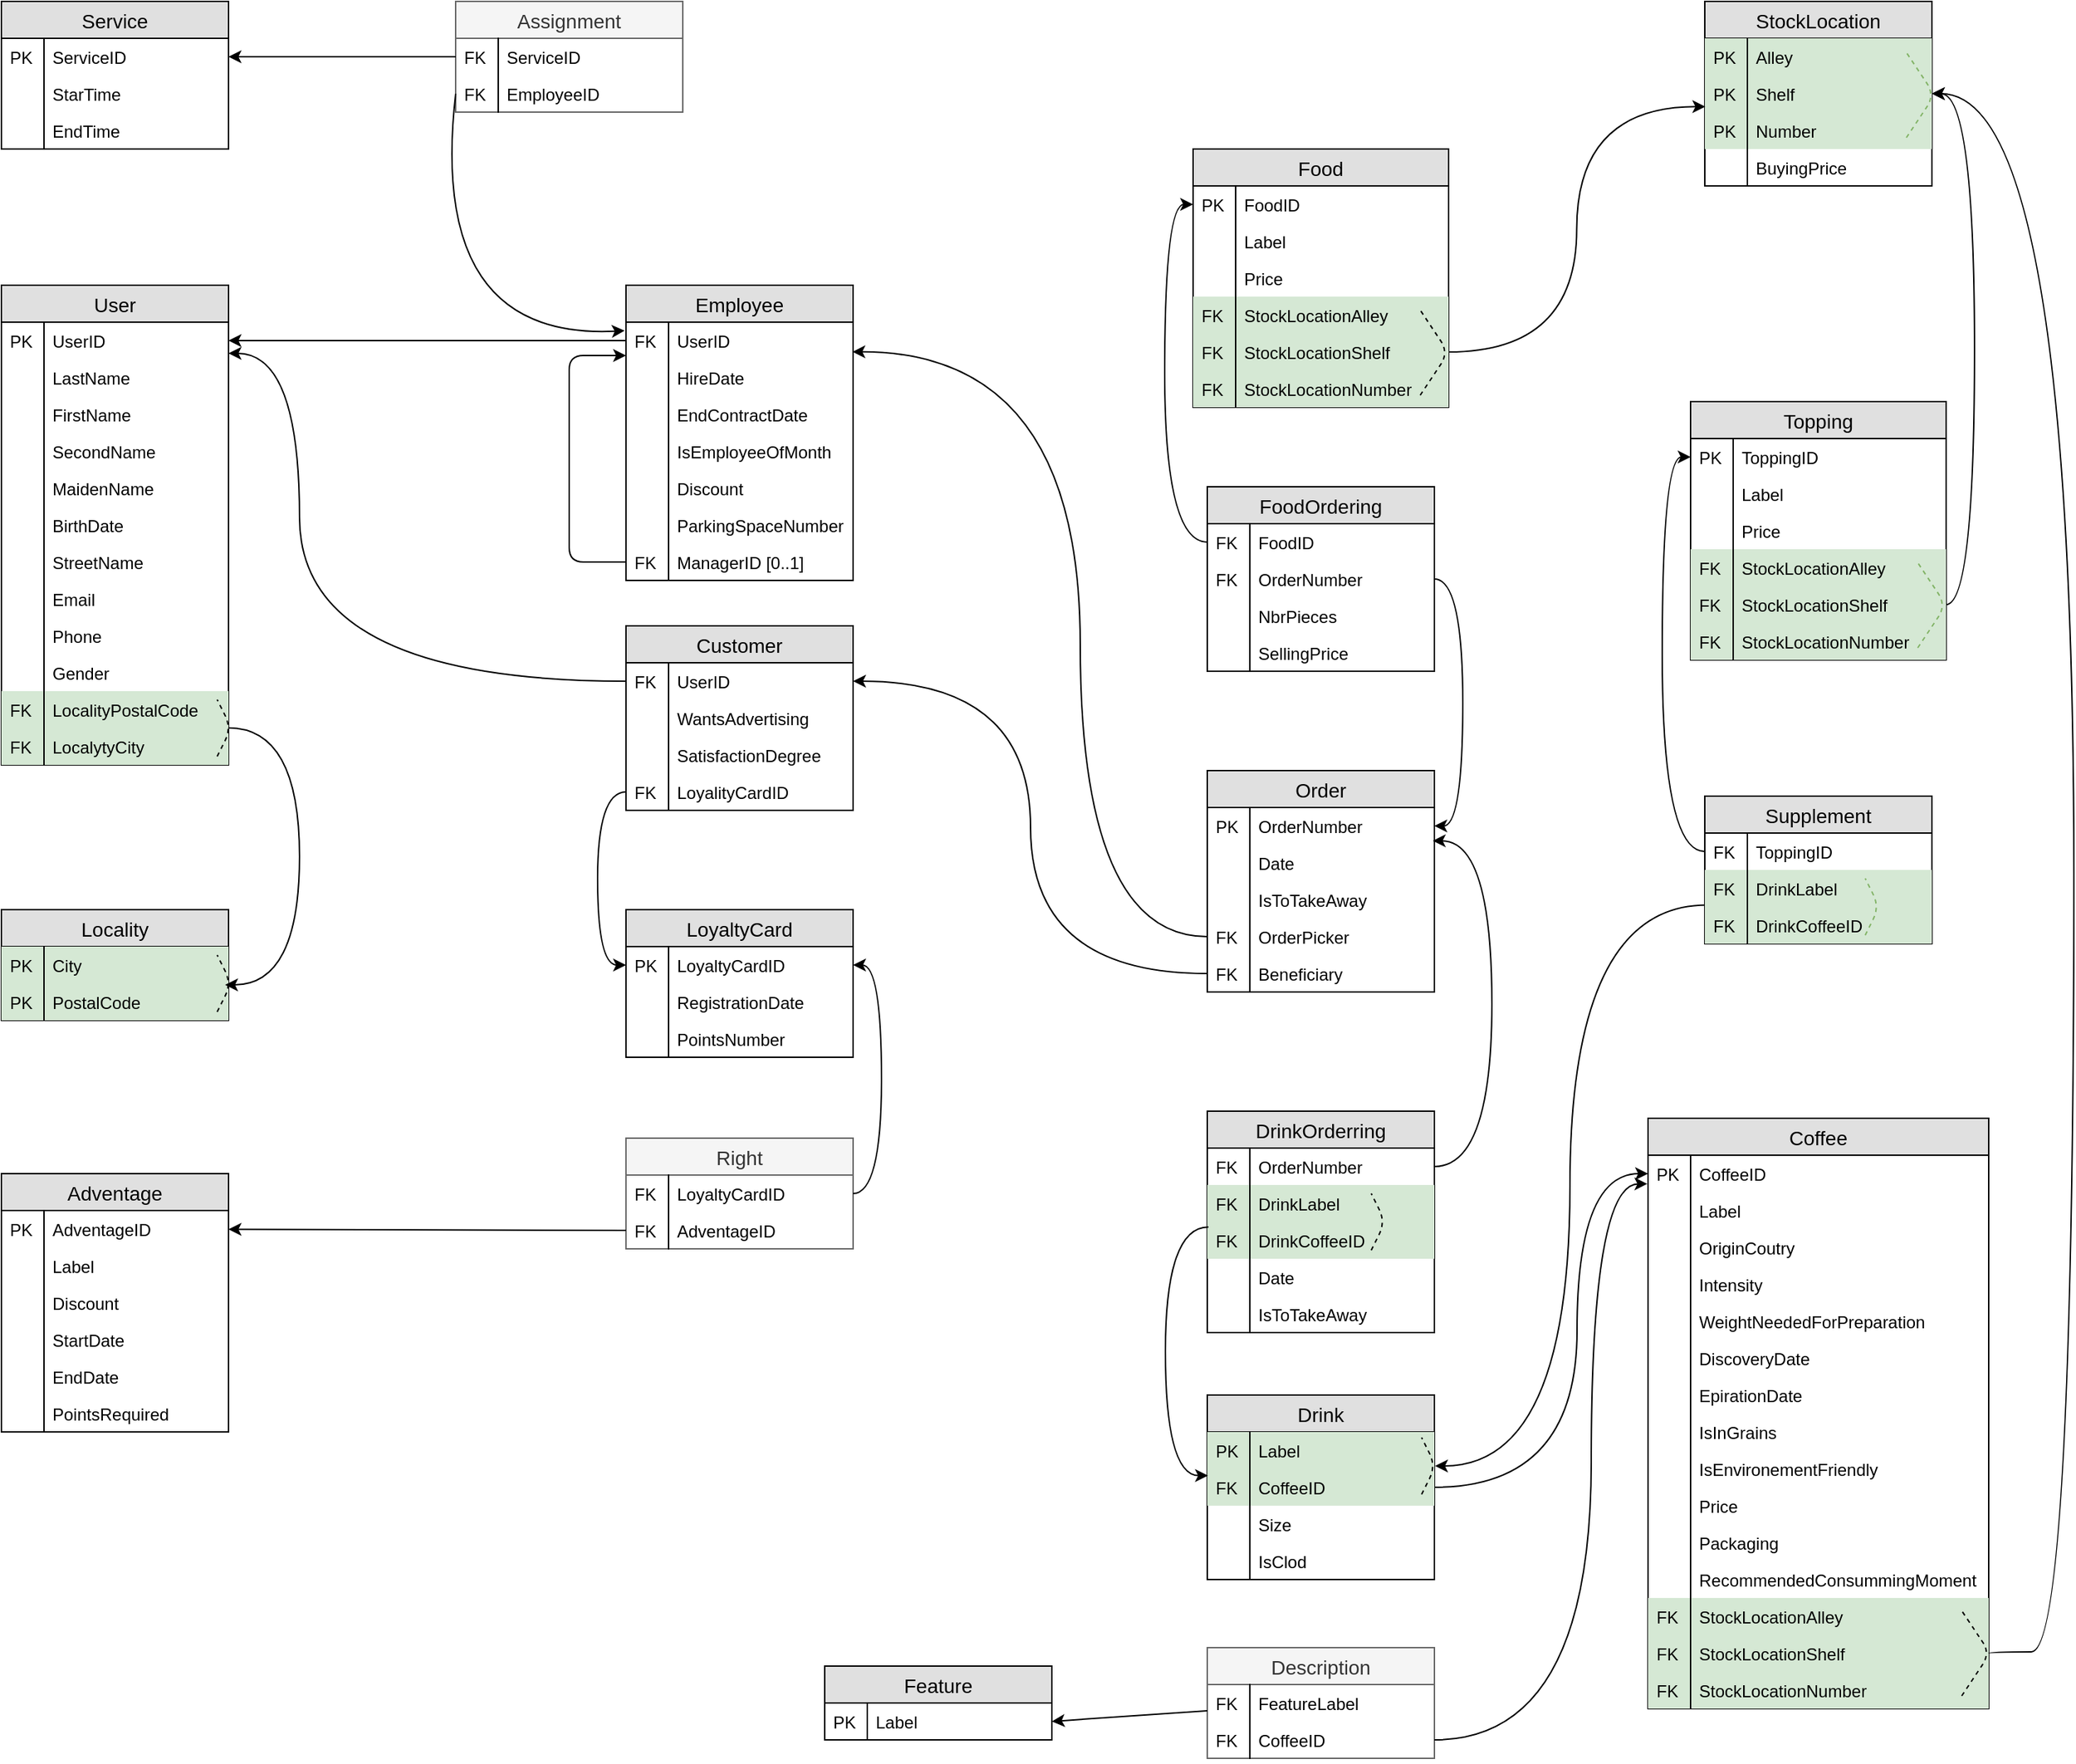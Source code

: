 <mxfile pages="1" version="10.7.5" type="device"><diagram id="CRKFsTBVLDipcfwFaKk6" name="Page-1"><mxGraphModel dx="1634" dy="824" grid="1" gridSize="10" guides="1" tooltips="1" connect="1" arrows="1" fold="1" page="1" pageScale="1" pageWidth="1169" pageHeight="827" math="0" shadow="0"><root><mxCell id="0"/><mxCell id="1" parent="0"/><mxCell id="WZAO4Xfnq0CxWzphpXC2-1" value="Service" style="swimlane;fontStyle=0;childLayout=stackLayout;horizontal=1;startSize=26;fillColor=#e0e0e0;horizontalStack=0;resizeParent=1;resizeParentMax=0;resizeLast=0;collapsible=1;marginBottom=0;swimlaneFillColor=#ffffff;align=center;fontSize=14;" parent="1" vertex="1"><mxGeometry x="80" y="40" width="160" height="104" as="geometry"/></mxCell><mxCell id="WZAO4Xfnq0CxWzphpXC2-37" value="ServiceID" style="shape=partialRectangle;top=0;left=0;right=0;bottom=0;align=left;verticalAlign=top;fillColor=none;spacingLeft=34;spacingRight=4;overflow=hidden;rotatable=0;points=[[0,0.5],[1,0.5]];portConstraint=eastwest;dropTarget=0;fontSize=12;" parent="WZAO4Xfnq0CxWzphpXC2-1" vertex="1"><mxGeometry y="26" width="160" height="26" as="geometry"/></mxCell><mxCell id="WZAO4Xfnq0CxWzphpXC2-38" value="PK" style="shape=partialRectangle;top=0;left=0;bottom=0;fillColor=none;align=left;verticalAlign=top;spacingLeft=4;spacingRight=4;overflow=hidden;rotatable=0;points=[];portConstraint=eastwest;part=1;fontSize=12;" parent="WZAO4Xfnq0CxWzphpXC2-37" vertex="1" connectable="0"><mxGeometry width="30" height="26" as="geometry"/></mxCell><mxCell id="WZAO4Xfnq0CxWzphpXC2-4" value="StarTime" style="shape=partialRectangle;top=0;left=0;right=0;bottom=0;align=left;verticalAlign=top;fillColor=none;spacingLeft=34;spacingRight=4;overflow=hidden;rotatable=0;points=[[0,0.5],[1,0.5]];portConstraint=eastwest;dropTarget=0;fontSize=12;" parent="WZAO4Xfnq0CxWzphpXC2-1" vertex="1"><mxGeometry y="52" width="160" height="26" as="geometry"/></mxCell><mxCell id="WZAO4Xfnq0CxWzphpXC2-5" value="" style="shape=partialRectangle;top=0;left=0;bottom=0;fillColor=none;align=left;verticalAlign=top;spacingLeft=4;spacingRight=4;overflow=hidden;rotatable=0;points=[];portConstraint=eastwest;part=1;fontSize=12;" parent="WZAO4Xfnq0CxWzphpXC2-4" vertex="1" connectable="0"><mxGeometry width="30" height="26" as="geometry"/></mxCell><mxCell id="WZAO4Xfnq0CxWzphpXC2-6" value="EndTime" style="shape=partialRectangle;top=0;left=0;right=0;bottom=0;align=left;verticalAlign=top;fillColor=none;spacingLeft=34;spacingRight=4;overflow=hidden;rotatable=0;points=[[0,0.5],[1,0.5]];portConstraint=eastwest;dropTarget=0;fontSize=12;" parent="WZAO4Xfnq0CxWzphpXC2-1" vertex="1"><mxGeometry y="78" width="160" height="26" as="geometry"/></mxCell><mxCell id="WZAO4Xfnq0CxWzphpXC2-7" value="" style="shape=partialRectangle;top=0;left=0;bottom=0;fillColor=none;align=left;verticalAlign=top;spacingLeft=4;spacingRight=4;overflow=hidden;rotatable=0;points=[];portConstraint=eastwest;part=1;fontSize=12;" parent="WZAO4Xfnq0CxWzphpXC2-6" vertex="1" connectable="0"><mxGeometry width="30" height="26" as="geometry"/></mxCell><mxCell id="WZAO4Xfnq0CxWzphpXC2-12" value="Assignment" style="swimlane;fontStyle=0;childLayout=stackLayout;horizontal=1;startSize=26;fillColor=#f5f5f5;horizontalStack=0;resizeParent=1;resizeParentMax=0;resizeLast=0;collapsible=1;marginBottom=0;swimlaneFillColor=#ffffff;align=center;fontSize=14;strokeColor=#666666;fontColor=#333333;" parent="1" vertex="1"><mxGeometry x="400" y="40" width="160" height="78" as="geometry"/></mxCell><mxCell id="WZAO4Xfnq0CxWzphpXC2-33" value="ServiceID" style="shape=partialRectangle;top=0;left=0;right=0;bottom=0;align=left;verticalAlign=top;fillColor=none;spacingLeft=34;spacingRight=4;overflow=hidden;rotatable=0;points=[[0,0.5],[1,0.5]];portConstraint=eastwest;dropTarget=0;fontSize=12;" parent="WZAO4Xfnq0CxWzphpXC2-12" vertex="1"><mxGeometry y="26" width="160" height="26" as="geometry"/></mxCell><mxCell id="WZAO4Xfnq0CxWzphpXC2-34" value="FK" style="shape=partialRectangle;top=0;left=0;bottom=0;fillColor=none;align=left;verticalAlign=top;spacingLeft=4;spacingRight=4;overflow=hidden;rotatable=0;points=[];portConstraint=eastwest;part=1;fontSize=12;" parent="WZAO4Xfnq0CxWzphpXC2-33" vertex="1" connectable="0"><mxGeometry width="30" height="26" as="geometry"/></mxCell><mxCell id="WZAO4Xfnq0CxWzphpXC2-35" value="EmployeeID" style="shape=partialRectangle;top=0;left=0;right=0;bottom=0;align=left;verticalAlign=top;fillColor=none;spacingLeft=34;spacingRight=4;overflow=hidden;rotatable=0;points=[[0,0.5],[1,0.5]];portConstraint=eastwest;dropTarget=0;fontSize=12;" parent="WZAO4Xfnq0CxWzphpXC2-12" vertex="1"><mxGeometry y="52" width="160" height="26" as="geometry"/></mxCell><mxCell id="WZAO4Xfnq0CxWzphpXC2-36" value="FK" style="shape=partialRectangle;top=0;left=0;bottom=0;fillColor=none;align=left;verticalAlign=top;spacingLeft=4;spacingRight=4;overflow=hidden;rotatable=0;points=[];portConstraint=eastwest;part=1;fontSize=12;" parent="WZAO4Xfnq0CxWzphpXC2-35" vertex="1" connectable="0"><mxGeometry width="30" height="26" as="geometry"/></mxCell><mxCell id="WZAO4Xfnq0CxWzphpXC2-23" value="Employee" style="swimlane;fontStyle=0;childLayout=stackLayout;horizontal=1;startSize=26;fillColor=#e0e0e0;horizontalStack=0;resizeParent=1;resizeParentMax=0;resizeLast=0;collapsible=1;marginBottom=0;swimlaneFillColor=#ffffff;align=center;fontSize=14;" parent="1" vertex="1"><mxGeometry x="520" y="240" width="160" height="208" as="geometry"/></mxCell><mxCell id="WZAO4Xfnq0CxWzphpXC2-46" value="UserID" style="shape=partialRectangle;top=0;left=0;right=0;bottom=0;align=left;verticalAlign=top;fillColor=none;spacingLeft=34;spacingRight=4;overflow=hidden;rotatable=0;points=[[0,0.5],[1,0.5]];portConstraint=eastwest;dropTarget=0;fontSize=12;" parent="WZAO4Xfnq0CxWzphpXC2-23" vertex="1"><mxGeometry y="26" width="160" height="26" as="geometry"/></mxCell><mxCell id="WZAO4Xfnq0CxWzphpXC2-47" value="FK" style="shape=partialRectangle;top=0;left=0;bottom=0;fillColor=none;align=left;verticalAlign=top;spacingLeft=4;spacingRight=4;overflow=hidden;rotatable=0;points=[];portConstraint=eastwest;part=1;fontSize=12;" parent="WZAO4Xfnq0CxWzphpXC2-46" vertex="1" connectable="0"><mxGeometry width="30" height="26" as="geometry"/></mxCell><mxCell id="WZAO4Xfnq0CxWzphpXC2-40" value="HireDate" style="shape=partialRectangle;top=0;left=0;right=0;bottom=0;align=left;verticalAlign=top;fillColor=none;spacingLeft=34;spacingRight=4;overflow=hidden;rotatable=0;points=[[0,0.5],[1,0.5]];portConstraint=eastwest;dropTarget=0;fontSize=12;" parent="WZAO4Xfnq0CxWzphpXC2-23" vertex="1"><mxGeometry y="52" width="160" height="26" as="geometry"/></mxCell><mxCell id="WZAO4Xfnq0CxWzphpXC2-41" value="" style="shape=partialRectangle;top=0;left=0;bottom=0;fillColor=none;align=left;verticalAlign=top;spacingLeft=4;spacingRight=4;overflow=hidden;rotatable=0;points=[];portConstraint=eastwest;part=1;fontSize=12;" parent="WZAO4Xfnq0CxWzphpXC2-40" vertex="1" connectable="0"><mxGeometry width="30" height="26" as="geometry"/></mxCell><mxCell id="WZAO4Xfnq0CxWzphpXC2-49" value="EndContractDate" style="shape=partialRectangle;top=0;left=0;right=0;bottom=0;align=left;verticalAlign=top;fillColor=none;spacingLeft=34;spacingRight=4;overflow=hidden;rotatable=0;points=[[0,0.5],[1,0.5]];portConstraint=eastwest;dropTarget=0;fontSize=12;" parent="WZAO4Xfnq0CxWzphpXC2-23" vertex="1"><mxGeometry y="78" width="160" height="26" as="geometry"/></mxCell><mxCell id="WZAO4Xfnq0CxWzphpXC2-50" value="" style="shape=partialRectangle;top=0;left=0;bottom=0;fillColor=none;align=left;verticalAlign=top;spacingLeft=4;spacingRight=4;overflow=hidden;rotatable=0;points=[];portConstraint=eastwest;part=1;fontSize=12;" parent="WZAO4Xfnq0CxWzphpXC2-49" vertex="1" connectable="0"><mxGeometry width="30" height="26" as="geometry"/></mxCell><mxCell id="WZAO4Xfnq0CxWzphpXC2-53" value="IsEmployeeOfMonth" style="shape=partialRectangle;top=0;left=0;right=0;bottom=0;align=left;verticalAlign=top;fillColor=none;spacingLeft=34;spacingRight=4;overflow=hidden;rotatable=0;points=[[0,0.5],[1,0.5]];portConstraint=eastwest;dropTarget=0;fontSize=12;" parent="WZAO4Xfnq0CxWzphpXC2-23" vertex="1"><mxGeometry y="104" width="160" height="26" as="geometry"/></mxCell><mxCell id="WZAO4Xfnq0CxWzphpXC2-54" value="" style="shape=partialRectangle;top=0;left=0;bottom=0;fillColor=none;align=left;verticalAlign=top;spacingLeft=4;spacingRight=4;overflow=hidden;rotatable=0;points=[];portConstraint=eastwest;part=1;fontSize=12;" parent="WZAO4Xfnq0CxWzphpXC2-53" vertex="1" connectable="0"><mxGeometry width="30" height="26" as="geometry"/></mxCell><mxCell id="WZAO4Xfnq0CxWzphpXC2-55" value="Discount" style="shape=partialRectangle;top=0;left=0;right=0;bottom=0;align=left;verticalAlign=top;fillColor=none;spacingLeft=34;spacingRight=4;overflow=hidden;rotatable=0;points=[[0,0.5],[1,0.5]];portConstraint=eastwest;dropTarget=0;fontSize=12;" parent="WZAO4Xfnq0CxWzphpXC2-23" vertex="1"><mxGeometry y="130" width="160" height="26" as="geometry"/></mxCell><mxCell id="WZAO4Xfnq0CxWzphpXC2-56" value="" style="shape=partialRectangle;top=0;left=0;bottom=0;fillColor=none;align=left;verticalAlign=top;spacingLeft=4;spacingRight=4;overflow=hidden;rotatable=0;points=[];portConstraint=eastwest;part=1;fontSize=12;" parent="WZAO4Xfnq0CxWzphpXC2-55" vertex="1" connectable="0"><mxGeometry width="30" height="26" as="geometry"/></mxCell><mxCell id="WZAO4Xfnq0CxWzphpXC2-57" value="ParkingSpaceNumber" style="shape=partialRectangle;top=0;left=0;right=0;bottom=0;align=left;verticalAlign=top;fillColor=none;spacingLeft=34;spacingRight=4;overflow=hidden;rotatable=0;points=[[0,0.5],[1,0.5]];portConstraint=eastwest;dropTarget=0;fontSize=12;" parent="WZAO4Xfnq0CxWzphpXC2-23" vertex="1"><mxGeometry y="156" width="160" height="26" as="geometry"/></mxCell><mxCell id="WZAO4Xfnq0CxWzphpXC2-58" value="" style="shape=partialRectangle;top=0;left=0;bottom=0;fillColor=none;align=left;verticalAlign=top;spacingLeft=4;spacingRight=4;overflow=hidden;rotatable=0;points=[];portConstraint=eastwest;part=1;fontSize=12;" parent="WZAO4Xfnq0CxWzphpXC2-57" vertex="1" connectable="0"><mxGeometry width="30" height="26" as="geometry"/></mxCell><mxCell id="8Q1mlnjirJnDcPgESD4j-1" style="edgeStyle=orthogonalEdgeStyle;rounded=1;orthogonalLoop=1;jettySize=auto;html=1;entryX=0;entryY=0.905;entryDx=0;entryDy=0;entryPerimeter=0;startArrow=none;startFill=0;endArrow=classic;endFill=1;" parent="WZAO4Xfnq0CxWzphpXC2-23" source="WZAO4Xfnq0CxWzphpXC2-51" target="WZAO4Xfnq0CxWzphpXC2-46" edge="1"><mxGeometry relative="1" as="geometry"><Array as="points"><mxPoint x="-40" y="195"/><mxPoint x="-40" y="49"/></Array></mxGeometry></mxCell><mxCell id="WZAO4Xfnq0CxWzphpXC2-51" value="ManagerID [0..1]" style="shape=partialRectangle;top=0;left=0;right=0;bottom=0;align=left;verticalAlign=top;fillColor=none;spacingLeft=34;spacingRight=4;overflow=hidden;rotatable=0;points=[[0,0.5],[1,0.5]];portConstraint=eastwest;dropTarget=0;fontSize=12;" parent="WZAO4Xfnq0CxWzphpXC2-23" vertex="1"><mxGeometry y="182" width="160" height="26" as="geometry"/></mxCell><mxCell id="WZAO4Xfnq0CxWzphpXC2-52" value="FK" style="shape=partialRectangle;top=0;left=0;bottom=0;fillColor=none;align=left;verticalAlign=top;spacingLeft=4;spacingRight=4;overflow=hidden;rotatable=0;points=[];portConstraint=eastwest;part=1;fontSize=12;" parent="WZAO4Xfnq0CxWzphpXC2-51" vertex="1" connectable="0"><mxGeometry width="30" height="26" as="geometry"/></mxCell><mxCell id="WZAO4Xfnq0CxWzphpXC2-39" value="" style="endArrow=classic;html=1;entryX=1;entryY=0.5;entryDx=0;entryDy=0;exitX=0;exitY=0.5;exitDx=0;exitDy=0;" parent="1" source="WZAO4Xfnq0CxWzphpXC2-33" target="WZAO4Xfnq0CxWzphpXC2-37" edge="1"><mxGeometry width="50" height="50" relative="1" as="geometry"><mxPoint x="350" y="160" as="sourcePoint"/><mxPoint x="400" y="110" as="targetPoint"/></mxGeometry></mxCell><mxCell id="WZAO4Xfnq0CxWzphpXC2-61" value="" style="endArrow=classic;html=1;entryX=-0.006;entryY=0.231;entryDx=0;entryDy=0;exitX=0;exitY=0.5;exitDx=0;exitDy=0;curved=1;entryPerimeter=0;" parent="1" source="WZAO4Xfnq0CxWzphpXC2-35" target="WZAO4Xfnq0CxWzphpXC2-46" edge="1"><mxGeometry width="50" height="50" relative="1" as="geometry"><mxPoint x="390" y="260" as="sourcePoint"/><mxPoint x="440" y="210" as="targetPoint"/><Array as="points"><mxPoint x="380" y="279"/></Array></mxGeometry></mxCell><mxCell id="WZAO4Xfnq0CxWzphpXC2-74" value="User" style="swimlane;fontStyle=0;childLayout=stackLayout;horizontal=1;startSize=26;fillColor=#e0e0e0;horizontalStack=0;resizeParent=1;resizeParentMax=0;resizeLast=0;collapsible=1;marginBottom=0;swimlaneFillColor=#ffffff;align=center;fontSize=14;" parent="1" vertex="1"><mxGeometry x="80" y="240" width="160" height="338" as="geometry"/></mxCell><mxCell id="WZAO4Xfnq0CxWzphpXC2-75" value="UserID" style="shape=partialRectangle;top=0;left=0;right=0;bottom=0;align=left;verticalAlign=top;fillColor=none;spacingLeft=34;spacingRight=4;overflow=hidden;rotatable=0;points=[[0,0.5],[1,0.5]];portConstraint=eastwest;dropTarget=0;fontSize=12;" parent="WZAO4Xfnq0CxWzphpXC2-74" vertex="1"><mxGeometry y="26" width="160" height="26" as="geometry"/></mxCell><mxCell id="WZAO4Xfnq0CxWzphpXC2-76" value="PK" style="shape=partialRectangle;top=0;left=0;bottom=0;fillColor=none;align=left;verticalAlign=top;spacingLeft=4;spacingRight=4;overflow=hidden;rotatable=0;points=[];portConstraint=eastwest;part=1;fontSize=12;" parent="WZAO4Xfnq0CxWzphpXC2-75" vertex="1" connectable="0"><mxGeometry width="30" height="26" as="geometry"/></mxCell><mxCell id="WZAO4Xfnq0CxWzphpXC2-79" value="LastName" style="shape=partialRectangle;top=0;left=0;right=0;bottom=0;align=left;verticalAlign=top;fillColor=none;spacingLeft=34;spacingRight=4;overflow=hidden;rotatable=0;points=[[0,0.5],[1,0.5]];portConstraint=eastwest;dropTarget=0;fontSize=12;" parent="WZAO4Xfnq0CxWzphpXC2-74" vertex="1"><mxGeometry y="52" width="160" height="26" as="geometry"/></mxCell><mxCell id="WZAO4Xfnq0CxWzphpXC2-80" value="" style="shape=partialRectangle;top=0;left=0;bottom=0;fillColor=none;align=left;verticalAlign=top;spacingLeft=4;spacingRight=4;overflow=hidden;rotatable=0;points=[];portConstraint=eastwest;part=1;fontSize=12;" parent="WZAO4Xfnq0CxWzphpXC2-79" vertex="1" connectable="0"><mxGeometry width="30" height="26" as="geometry"/></mxCell><mxCell id="WZAO4Xfnq0CxWzphpXC2-81" value="FirstName" style="shape=partialRectangle;top=0;left=0;right=0;bottom=0;align=left;verticalAlign=top;fillColor=none;spacingLeft=34;spacingRight=4;overflow=hidden;rotatable=0;points=[[0,0.5],[1,0.5]];portConstraint=eastwest;dropTarget=0;fontSize=12;" parent="WZAO4Xfnq0CxWzphpXC2-74" vertex="1"><mxGeometry y="78" width="160" height="26" as="geometry"/></mxCell><mxCell id="WZAO4Xfnq0CxWzphpXC2-82" value="" style="shape=partialRectangle;top=0;left=0;bottom=0;fillColor=none;align=left;verticalAlign=top;spacingLeft=4;spacingRight=4;overflow=hidden;rotatable=0;points=[];portConstraint=eastwest;part=1;fontSize=12;" parent="WZAO4Xfnq0CxWzphpXC2-81" vertex="1" connectable="0"><mxGeometry width="30" height="26" as="geometry"/></mxCell><mxCell id="WZAO4Xfnq0CxWzphpXC2-83" value="SecondName" style="shape=partialRectangle;top=0;left=0;right=0;bottom=0;align=left;verticalAlign=top;fillColor=none;spacingLeft=34;spacingRight=4;overflow=hidden;rotatable=0;points=[[0,0.5],[1,0.5]];portConstraint=eastwest;dropTarget=0;fontSize=12;" parent="WZAO4Xfnq0CxWzphpXC2-74" vertex="1"><mxGeometry y="104" width="160" height="26" as="geometry"/></mxCell><mxCell id="WZAO4Xfnq0CxWzphpXC2-84" value="" style="shape=partialRectangle;top=0;left=0;bottom=0;fillColor=none;align=left;verticalAlign=top;spacingLeft=4;spacingRight=4;overflow=hidden;rotatable=0;points=[];portConstraint=eastwest;part=1;fontSize=12;" parent="WZAO4Xfnq0CxWzphpXC2-83" vertex="1" connectable="0"><mxGeometry width="30" height="26" as="geometry"/></mxCell><mxCell id="WZAO4Xfnq0CxWzphpXC2-85" value="MaidenName" style="shape=partialRectangle;top=0;left=0;right=0;bottom=0;align=left;verticalAlign=top;fillColor=none;spacingLeft=34;spacingRight=4;overflow=hidden;rotatable=0;points=[[0,0.5],[1,0.5]];portConstraint=eastwest;dropTarget=0;fontSize=12;" parent="WZAO4Xfnq0CxWzphpXC2-74" vertex="1"><mxGeometry y="130" width="160" height="26" as="geometry"/></mxCell><mxCell id="WZAO4Xfnq0CxWzphpXC2-86" value="" style="shape=partialRectangle;top=0;left=0;bottom=0;fillColor=none;align=left;verticalAlign=top;spacingLeft=4;spacingRight=4;overflow=hidden;rotatable=0;points=[];portConstraint=eastwest;part=1;fontSize=12;" parent="WZAO4Xfnq0CxWzphpXC2-85" vertex="1" connectable="0"><mxGeometry width="30" height="26" as="geometry"/></mxCell><mxCell id="WZAO4Xfnq0CxWzphpXC2-87" value="BirthDate" style="shape=partialRectangle;top=0;left=0;right=0;bottom=0;align=left;verticalAlign=top;fillColor=none;spacingLeft=34;spacingRight=4;overflow=hidden;rotatable=0;points=[[0,0.5],[1,0.5]];portConstraint=eastwest;dropTarget=0;fontSize=12;" parent="WZAO4Xfnq0CxWzphpXC2-74" vertex="1"><mxGeometry y="156" width="160" height="26" as="geometry"/></mxCell><mxCell id="WZAO4Xfnq0CxWzphpXC2-88" value="" style="shape=partialRectangle;top=0;left=0;bottom=0;fillColor=none;align=left;verticalAlign=top;spacingLeft=4;spacingRight=4;overflow=hidden;rotatable=0;points=[];portConstraint=eastwest;part=1;fontSize=12;" parent="WZAO4Xfnq0CxWzphpXC2-87" vertex="1" connectable="0"><mxGeometry width="30" height="26" as="geometry"/></mxCell><mxCell id="WZAO4Xfnq0CxWzphpXC2-89" value="StreetName" style="shape=partialRectangle;top=0;left=0;right=0;bottom=0;align=left;verticalAlign=top;fillColor=none;spacingLeft=34;spacingRight=4;overflow=hidden;rotatable=0;points=[[0,0.5],[1,0.5]];portConstraint=eastwest;dropTarget=0;fontSize=12;" parent="WZAO4Xfnq0CxWzphpXC2-74" vertex="1"><mxGeometry y="182" width="160" height="26" as="geometry"/></mxCell><mxCell id="WZAO4Xfnq0CxWzphpXC2-90" value="" style="shape=partialRectangle;top=0;left=0;bottom=0;fillColor=none;align=left;verticalAlign=top;spacingLeft=4;spacingRight=4;overflow=hidden;rotatable=0;points=[];portConstraint=eastwest;part=1;fontSize=12;" parent="WZAO4Xfnq0CxWzphpXC2-89" vertex="1" connectable="0"><mxGeometry width="30" height="26" as="geometry"/></mxCell><mxCell id="WZAO4Xfnq0CxWzphpXC2-91" value="Email" style="shape=partialRectangle;top=0;left=0;right=0;bottom=0;align=left;verticalAlign=top;fillColor=none;spacingLeft=34;spacingRight=4;overflow=hidden;rotatable=0;points=[[0,0.5],[1,0.5]];portConstraint=eastwest;dropTarget=0;fontSize=12;" parent="WZAO4Xfnq0CxWzphpXC2-74" vertex="1"><mxGeometry y="208" width="160" height="26" as="geometry"/></mxCell><mxCell id="WZAO4Xfnq0CxWzphpXC2-92" value="" style="shape=partialRectangle;top=0;left=0;bottom=0;fillColor=none;align=left;verticalAlign=top;spacingLeft=4;spacingRight=4;overflow=hidden;rotatable=0;points=[];portConstraint=eastwest;part=1;fontSize=12;" parent="WZAO4Xfnq0CxWzphpXC2-91" vertex="1" connectable="0"><mxGeometry width="30" height="26" as="geometry"/></mxCell><mxCell id="WZAO4Xfnq0CxWzphpXC2-93" value="Phone" style="shape=partialRectangle;top=0;left=0;right=0;bottom=0;align=left;verticalAlign=top;fillColor=none;spacingLeft=34;spacingRight=4;overflow=hidden;rotatable=0;points=[[0,0.5],[1,0.5]];portConstraint=eastwest;dropTarget=0;fontSize=12;" parent="WZAO4Xfnq0CxWzphpXC2-74" vertex="1"><mxGeometry y="234" width="160" height="26" as="geometry"/></mxCell><mxCell id="WZAO4Xfnq0CxWzphpXC2-94" value="" style="shape=partialRectangle;top=0;left=0;bottom=0;fillColor=none;align=left;verticalAlign=top;spacingLeft=4;spacingRight=4;overflow=hidden;rotatable=0;points=[];portConstraint=eastwest;part=1;fontSize=12;" parent="WZAO4Xfnq0CxWzphpXC2-93" vertex="1" connectable="0"><mxGeometry width="30" height="26" as="geometry"/></mxCell><mxCell id="WZAO4Xfnq0CxWzphpXC2-95" value="Gender" style="shape=partialRectangle;top=0;left=0;right=0;bottom=0;align=left;verticalAlign=top;fillColor=none;spacingLeft=34;spacingRight=4;overflow=hidden;rotatable=0;points=[[0,0.5],[1,0.5]];portConstraint=eastwest;dropTarget=0;fontSize=12;" parent="WZAO4Xfnq0CxWzphpXC2-74" vertex="1"><mxGeometry y="260" width="160" height="26" as="geometry"/></mxCell><mxCell id="WZAO4Xfnq0CxWzphpXC2-96" value="" style="shape=partialRectangle;top=0;left=0;bottom=0;fillColor=none;align=left;verticalAlign=top;spacingLeft=4;spacingRight=4;overflow=hidden;rotatable=0;points=[];portConstraint=eastwest;part=1;fontSize=12;" parent="WZAO4Xfnq0CxWzphpXC2-95" vertex="1" connectable="0"><mxGeometry width="30" height="26" as="geometry"/></mxCell><mxCell id="WZAO4Xfnq0CxWzphpXC2-97" value="LocalityPostalCode" style="shape=partialRectangle;top=0;left=0;right=0;bottom=0;align=left;verticalAlign=top;fillColor=#d5e8d4;spacingLeft=34;spacingRight=4;overflow=hidden;rotatable=0;points=[[0,0.5],[1,0.5]];portConstraint=eastwest;dropTarget=0;fontSize=12;strokeColor=#82b366;" parent="WZAO4Xfnq0CxWzphpXC2-74" vertex="1"><mxGeometry y="286" width="160" height="26" as="geometry"/></mxCell><mxCell id="WZAO4Xfnq0CxWzphpXC2-98" value="FK" style="shape=partialRectangle;top=0;left=0;bottom=0;fillColor=none;align=left;verticalAlign=top;spacingLeft=4;spacingRight=4;overflow=hidden;rotatable=0;points=[];portConstraint=eastwest;part=1;fontSize=12;" parent="WZAO4Xfnq0CxWzphpXC2-97" vertex="1" connectable="0"><mxGeometry width="30" height="26" as="geometry"/></mxCell><mxCell id="WZAO4Xfnq0CxWzphpXC2-99" value="LocalytyCity" style="shape=partialRectangle;top=0;left=0;right=0;bottom=0;align=left;verticalAlign=top;fillColor=#d5e8d4;spacingLeft=34;spacingRight=4;overflow=hidden;rotatable=0;points=[[0,0.5],[1,0.5]];portConstraint=eastwest;dropTarget=0;fontSize=12;strokeColor=#82b366;" parent="WZAO4Xfnq0CxWzphpXC2-74" vertex="1"><mxGeometry y="312" width="160" height="26" as="geometry"/></mxCell><mxCell id="WZAO4Xfnq0CxWzphpXC2-100" value="FK" style="shape=partialRectangle;top=0;left=0;bottom=0;fillColor=none;align=left;verticalAlign=top;spacingLeft=4;spacingRight=4;overflow=hidden;rotatable=0;points=[];portConstraint=eastwest;part=1;fontSize=12;" parent="WZAO4Xfnq0CxWzphpXC2-99" vertex="1" connectable="0"><mxGeometry width="30" height="26" as="geometry"/></mxCell><mxCell id="WZAO4Xfnq0CxWzphpXC2-188" value="" style="endArrow=none;dashed=1;html=1;" parent="WZAO4Xfnq0CxWzphpXC2-74" edge="1"><mxGeometry width="50" height="50" relative="1" as="geometry"><mxPoint x="152" y="332" as="sourcePoint"/><mxPoint x="152" y="292" as="targetPoint"/><Array as="points"><mxPoint x="162" y="312"/></Array></mxGeometry></mxCell><mxCell id="WZAO4Xfnq0CxWzphpXC2-108" value="Locality" style="swimlane;fontStyle=0;childLayout=stackLayout;horizontal=1;startSize=26;fillColor=#e0e0e0;horizontalStack=0;resizeParent=1;resizeParentMax=0;resizeLast=0;collapsible=1;marginBottom=0;swimlaneFillColor=#ffffff;align=center;fontSize=14;" parent="1" vertex="1"><mxGeometry x="80" y="680" width="160" height="78" as="geometry"/></mxCell><mxCell id="WZAO4Xfnq0CxWzphpXC2-111" value="City" style="shape=partialRectangle;top=0;left=0;right=0;bottom=0;align=left;verticalAlign=top;fillColor=#d5e8d4;spacingLeft=34;spacingRight=4;overflow=hidden;rotatable=0;points=[[0,0.5],[1,0.5]];portConstraint=eastwest;dropTarget=0;fontSize=12;strokeColor=#82b366;" parent="WZAO4Xfnq0CxWzphpXC2-108" vertex="1"><mxGeometry y="26" width="160" height="26" as="geometry"/></mxCell><mxCell id="WZAO4Xfnq0CxWzphpXC2-112" value="PK" style="shape=partialRectangle;top=0;left=0;bottom=0;fillColor=none;align=left;verticalAlign=top;spacingLeft=4;spacingRight=4;overflow=hidden;rotatable=0;points=[];portConstraint=eastwest;part=1;fontSize=12;" parent="WZAO4Xfnq0CxWzphpXC2-111" vertex="1" connectable="0"><mxGeometry width="30" height="26" as="geometry"/></mxCell><mxCell id="WZAO4Xfnq0CxWzphpXC2-109" value="PostalCode" style="shape=partialRectangle;top=0;left=0;right=0;bottom=0;align=left;verticalAlign=top;fillColor=#d5e8d4;spacingLeft=34;spacingRight=4;overflow=hidden;rotatable=0;points=[[0,0.5],[1,0.5]];portConstraint=eastwest;dropTarget=0;fontSize=12;strokeColor=#82b366;" parent="WZAO4Xfnq0CxWzphpXC2-108" vertex="1"><mxGeometry y="52" width="160" height="26" as="geometry"/></mxCell><mxCell id="WZAO4Xfnq0CxWzphpXC2-110" value="PK" style="shape=partialRectangle;top=0;left=0;bottom=0;fillColor=none;align=left;verticalAlign=top;spacingLeft=4;spacingRight=4;overflow=hidden;rotatable=0;points=[];portConstraint=eastwest;part=1;fontSize=12;" parent="WZAO4Xfnq0CxWzphpXC2-109" vertex="1" connectable="0"><mxGeometry width="30" height="26" as="geometry"/></mxCell><mxCell id="WZAO4Xfnq0CxWzphpXC2-189" value="" style="endArrow=none;dashed=1;html=1;" parent="WZAO4Xfnq0CxWzphpXC2-108" edge="1"><mxGeometry width="50" height="50" relative="1" as="geometry"><mxPoint x="152" y="72" as="sourcePoint"/><mxPoint x="152" y="32" as="targetPoint"/><Array as="points"><mxPoint x="162" y="52"/></Array></mxGeometry></mxCell><mxCell id="WZAO4Xfnq0CxWzphpXC2-124" style="edgeStyle=orthogonalEdgeStyle;curved=1;orthogonalLoop=1;jettySize=auto;html=1;exitX=0.999;exitY=0.996;exitDx=0;exitDy=0;entryX=0.985;entryY=1.038;entryDx=0;entryDy=0;entryPerimeter=0;exitPerimeter=0;" parent="1" source="WZAO4Xfnq0CxWzphpXC2-97" target="WZAO4Xfnq0CxWzphpXC2-111" edge="1"><mxGeometry relative="1" as="geometry"><Array as="points"><mxPoint x="290" y="552"/><mxPoint x="290" y="733"/></Array></mxGeometry></mxCell><mxCell id="WZAO4Xfnq0CxWzphpXC2-126" value="Customer" style="swimlane;fontStyle=0;childLayout=stackLayout;horizontal=1;startSize=26;fillColor=#e0e0e0;horizontalStack=0;resizeParent=1;resizeParentMax=0;resizeLast=0;collapsible=1;marginBottom=0;swimlaneFillColor=#ffffff;align=center;fontSize=14;" parent="1" vertex="1"><mxGeometry x="520" y="480" width="160" height="130" as="geometry"/></mxCell><mxCell id="WZAO4Xfnq0CxWzphpXC2-127" value="UserID" style="shape=partialRectangle;top=0;left=0;right=0;bottom=0;align=left;verticalAlign=top;fillColor=none;spacingLeft=34;spacingRight=4;overflow=hidden;rotatable=0;points=[[0,0.5],[1,0.5]];portConstraint=eastwest;dropTarget=0;fontSize=12;" parent="WZAO4Xfnq0CxWzphpXC2-126" vertex="1"><mxGeometry y="26" width="160" height="26" as="geometry"/></mxCell><mxCell id="WZAO4Xfnq0CxWzphpXC2-128" value="FK" style="shape=partialRectangle;top=0;left=0;bottom=0;fillColor=none;align=left;verticalAlign=top;spacingLeft=4;spacingRight=4;overflow=hidden;rotatable=0;points=[];portConstraint=eastwest;part=1;fontSize=12;" parent="WZAO4Xfnq0CxWzphpXC2-127" vertex="1" connectable="0"><mxGeometry width="30" height="26" as="geometry"/></mxCell><mxCell id="WZAO4Xfnq0CxWzphpXC2-131" value="WantsAdvertising" style="shape=partialRectangle;top=0;left=0;right=0;bottom=0;align=left;verticalAlign=top;fillColor=none;spacingLeft=34;spacingRight=4;overflow=hidden;rotatable=0;points=[[0,0.5],[1,0.5]];portConstraint=eastwest;dropTarget=0;fontSize=12;" parent="WZAO4Xfnq0CxWzphpXC2-126" vertex="1"><mxGeometry y="52" width="160" height="26" as="geometry"/></mxCell><mxCell id="WZAO4Xfnq0CxWzphpXC2-132" value="" style="shape=partialRectangle;top=0;left=0;bottom=0;fillColor=none;align=left;verticalAlign=top;spacingLeft=4;spacingRight=4;overflow=hidden;rotatable=0;points=[];portConstraint=eastwest;part=1;fontSize=12;" parent="WZAO4Xfnq0CxWzphpXC2-131" vertex="1" connectable="0"><mxGeometry width="30" height="26" as="geometry"/></mxCell><mxCell id="WZAO4Xfnq0CxWzphpXC2-133" value="SatisfactionDegree" style="shape=partialRectangle;top=0;left=0;right=0;bottom=0;align=left;verticalAlign=top;fillColor=none;spacingLeft=34;spacingRight=4;overflow=hidden;rotatable=0;points=[[0,0.5],[1,0.5]];portConstraint=eastwest;dropTarget=0;fontSize=12;" parent="WZAO4Xfnq0CxWzphpXC2-126" vertex="1"><mxGeometry y="78" width="160" height="26" as="geometry"/></mxCell><mxCell id="WZAO4Xfnq0CxWzphpXC2-134" value="" style="shape=partialRectangle;top=0;left=0;bottom=0;fillColor=none;align=left;verticalAlign=top;spacingLeft=4;spacingRight=4;overflow=hidden;rotatable=0;points=[];portConstraint=eastwest;part=1;fontSize=12;" parent="WZAO4Xfnq0CxWzphpXC2-133" vertex="1" connectable="0"><mxGeometry width="30" height="26" as="geometry"/></mxCell><mxCell id="WZAO4Xfnq0CxWzphpXC2-139" value="LoyalityCardID" style="shape=partialRectangle;top=0;left=0;right=0;bottom=0;align=left;verticalAlign=top;fillColor=none;spacingLeft=34;spacingRight=4;overflow=hidden;rotatable=0;points=[[0,0.5],[1,0.5]];portConstraint=eastwest;dropTarget=0;fontSize=12;" parent="WZAO4Xfnq0CxWzphpXC2-126" vertex="1"><mxGeometry y="104" width="160" height="26" as="geometry"/></mxCell><mxCell id="WZAO4Xfnq0CxWzphpXC2-140" value="FK" style="shape=partialRectangle;top=0;left=0;bottom=0;fillColor=none;align=left;verticalAlign=top;spacingLeft=4;spacingRight=4;overflow=hidden;rotatable=0;points=[];portConstraint=eastwest;part=1;fontSize=12;" parent="WZAO4Xfnq0CxWzphpXC2-139" vertex="1" connectable="0"><mxGeometry width="30" height="26" as="geometry"/></mxCell><mxCell id="WZAO4Xfnq0CxWzphpXC2-141" style="edgeStyle=orthogonalEdgeStyle;curved=1;orthogonalLoop=1;jettySize=auto;html=1;" parent="1" source="WZAO4Xfnq0CxWzphpXC2-127" edge="1"><mxGeometry relative="1" as="geometry"><mxPoint x="240" y="288" as="targetPoint"/><Array as="points"><mxPoint x="290" y="519"/><mxPoint x="290" y="288"/></Array></mxGeometry></mxCell><mxCell id="WZAO4Xfnq0CxWzphpXC2-142" style="edgeStyle=orthogonalEdgeStyle;curved=1;orthogonalLoop=1;jettySize=auto;html=1;" parent="1" source="WZAO4Xfnq0CxWzphpXC2-46" edge="1"><mxGeometry relative="1" as="geometry"><mxPoint x="240" y="279" as="targetPoint"/><mxPoint x="517" y="279" as="sourcePoint"/></mxGeometry></mxCell><mxCell id="WZAO4Xfnq0CxWzphpXC2-143" value="LoyaltyCard" style="swimlane;fontStyle=0;childLayout=stackLayout;horizontal=1;startSize=26;fillColor=#e0e0e0;horizontalStack=0;resizeParent=1;resizeParentMax=0;resizeLast=0;collapsible=1;marginBottom=0;swimlaneFillColor=#ffffff;align=center;fontSize=14;" parent="1" vertex="1"><mxGeometry x="520" y="680" width="160" height="104" as="geometry"/></mxCell><mxCell id="WZAO4Xfnq0CxWzphpXC2-144" value="LoyaltyCardID" style="shape=partialRectangle;top=0;left=0;right=0;bottom=0;align=left;verticalAlign=top;fillColor=none;spacingLeft=34;spacingRight=4;overflow=hidden;rotatable=0;points=[[0,0.5],[1,0.5]];portConstraint=eastwest;dropTarget=0;fontSize=12;" parent="WZAO4Xfnq0CxWzphpXC2-143" vertex="1"><mxGeometry y="26" width="160" height="26" as="geometry"/></mxCell><mxCell id="WZAO4Xfnq0CxWzphpXC2-145" value="PK" style="shape=partialRectangle;top=0;left=0;bottom=0;fillColor=none;align=left;verticalAlign=top;spacingLeft=4;spacingRight=4;overflow=hidden;rotatable=0;points=[];portConstraint=eastwest;part=1;fontSize=12;" parent="WZAO4Xfnq0CxWzphpXC2-144" vertex="1" connectable="0"><mxGeometry width="30" height="26" as="geometry"/></mxCell><mxCell id="WZAO4Xfnq0CxWzphpXC2-146" value="RegistrationDate" style="shape=partialRectangle;top=0;left=0;right=0;bottom=0;align=left;verticalAlign=top;fillColor=none;spacingLeft=34;spacingRight=4;overflow=hidden;rotatable=0;points=[[0,0.5],[1,0.5]];portConstraint=eastwest;dropTarget=0;fontSize=12;" parent="WZAO4Xfnq0CxWzphpXC2-143" vertex="1"><mxGeometry y="52" width="160" height="26" as="geometry"/></mxCell><mxCell id="WZAO4Xfnq0CxWzphpXC2-147" value="" style="shape=partialRectangle;top=0;left=0;bottom=0;fillColor=none;align=left;verticalAlign=top;spacingLeft=4;spacingRight=4;overflow=hidden;rotatable=0;points=[];portConstraint=eastwest;part=1;fontSize=12;" parent="WZAO4Xfnq0CxWzphpXC2-146" vertex="1" connectable="0"><mxGeometry width="30" height="26" as="geometry"/></mxCell><mxCell id="WZAO4Xfnq0CxWzphpXC2-148" value="PointsNumber" style="shape=partialRectangle;top=0;left=0;right=0;bottom=0;align=left;verticalAlign=top;fillColor=none;spacingLeft=34;spacingRight=4;overflow=hidden;rotatable=0;points=[[0,0.5],[1,0.5]];portConstraint=eastwest;dropTarget=0;fontSize=12;" parent="WZAO4Xfnq0CxWzphpXC2-143" vertex="1"><mxGeometry y="78" width="160" height="26" as="geometry"/></mxCell><mxCell id="WZAO4Xfnq0CxWzphpXC2-149" value="" style="shape=partialRectangle;top=0;left=0;bottom=0;fillColor=none;align=left;verticalAlign=top;spacingLeft=4;spacingRight=4;overflow=hidden;rotatable=0;points=[];portConstraint=eastwest;part=1;fontSize=12;" parent="WZAO4Xfnq0CxWzphpXC2-148" vertex="1" connectable="0"><mxGeometry width="30" height="26" as="geometry"/></mxCell><mxCell id="WZAO4Xfnq0CxWzphpXC2-152" style="edgeStyle=orthogonalEdgeStyle;curved=1;orthogonalLoop=1;jettySize=auto;html=1;entryX=0;entryY=0.5;entryDx=0;entryDy=0;" parent="1" source="WZAO4Xfnq0CxWzphpXC2-139" target="WZAO4Xfnq0CxWzphpXC2-144" edge="1"><mxGeometry relative="1" as="geometry"/></mxCell><mxCell id="WZAO4Xfnq0CxWzphpXC2-153" value="Right" style="swimlane;fontStyle=0;childLayout=stackLayout;horizontal=1;startSize=26;fillColor=#f5f5f5;horizontalStack=0;resizeParent=1;resizeParentMax=0;resizeLast=0;collapsible=1;marginBottom=0;swimlaneFillColor=#ffffff;align=center;fontSize=14;strokeColor=#666666;fontColor=#333333;" parent="1" vertex="1"><mxGeometry x="520" y="841" width="160" height="78" as="geometry"/></mxCell><mxCell id="WZAO4Xfnq0CxWzphpXC2-154" value="LoyaltyCardID" style="shape=partialRectangle;top=0;left=0;right=0;bottom=0;align=left;verticalAlign=top;fillColor=none;spacingLeft=34;spacingRight=4;overflow=hidden;rotatable=0;points=[[0,0.5],[1,0.5]];portConstraint=eastwest;dropTarget=0;fontSize=12;" parent="WZAO4Xfnq0CxWzphpXC2-153" vertex="1"><mxGeometry y="26" width="160" height="26" as="geometry"/></mxCell><mxCell id="WZAO4Xfnq0CxWzphpXC2-155" value="FK" style="shape=partialRectangle;top=0;left=0;bottom=0;fillColor=none;align=left;verticalAlign=top;spacingLeft=4;spacingRight=4;overflow=hidden;rotatable=0;points=[];portConstraint=eastwest;part=1;fontSize=12;" parent="WZAO4Xfnq0CxWzphpXC2-154" vertex="1" connectable="0"><mxGeometry width="30" height="26" as="geometry"/></mxCell><mxCell id="WZAO4Xfnq0CxWzphpXC2-156" value="AdventageID" style="shape=partialRectangle;top=0;left=0;right=0;bottom=0;align=left;verticalAlign=top;fillColor=none;spacingLeft=34;spacingRight=4;overflow=hidden;rotatable=0;points=[[0,0.5],[1,0.5]];portConstraint=eastwest;dropTarget=0;fontSize=12;" parent="WZAO4Xfnq0CxWzphpXC2-153" vertex="1"><mxGeometry y="52" width="160" height="26" as="geometry"/></mxCell><mxCell id="WZAO4Xfnq0CxWzphpXC2-157" value="FK" style="shape=partialRectangle;top=0;left=0;bottom=0;fillColor=none;align=left;verticalAlign=top;spacingLeft=4;spacingRight=4;overflow=hidden;rotatable=0;points=[];portConstraint=eastwest;part=1;fontSize=12;" parent="WZAO4Xfnq0CxWzphpXC2-156" vertex="1" connectable="0"><mxGeometry width="30" height="26" as="geometry"/></mxCell><mxCell id="WZAO4Xfnq0CxWzphpXC2-158" style="edgeStyle=orthogonalEdgeStyle;curved=1;orthogonalLoop=1;jettySize=auto;html=1;entryX=1;entryY=0.5;entryDx=0;entryDy=0;exitX=1;exitY=0.5;exitDx=0;exitDy=0;" parent="1" source="WZAO4Xfnq0CxWzphpXC2-154" target="WZAO4Xfnq0CxWzphpXC2-144" edge="1"><mxGeometry relative="1" as="geometry"/></mxCell><mxCell id="WZAO4Xfnq0CxWzphpXC2-160" value="Adventage" style="swimlane;fontStyle=0;childLayout=stackLayout;horizontal=1;startSize=26;fillColor=#e0e0e0;horizontalStack=0;resizeParent=1;resizeParentMax=0;resizeLast=0;collapsible=1;marginBottom=0;swimlaneFillColor=#ffffff;align=center;fontSize=14;" parent="1" vertex="1"><mxGeometry x="80" y="866" width="160" height="182" as="geometry"/></mxCell><mxCell id="WZAO4Xfnq0CxWzphpXC2-161" value="AdventageID" style="shape=partialRectangle;top=0;left=0;right=0;bottom=0;align=left;verticalAlign=top;fillColor=none;spacingLeft=34;spacingRight=4;overflow=hidden;rotatable=0;points=[[0,0.5],[1,0.5]];portConstraint=eastwest;dropTarget=0;fontSize=12;" parent="WZAO4Xfnq0CxWzphpXC2-160" vertex="1"><mxGeometry y="26" width="160" height="26" as="geometry"/></mxCell><mxCell id="WZAO4Xfnq0CxWzphpXC2-162" value="PK" style="shape=partialRectangle;top=0;left=0;bottom=0;fillColor=none;align=left;verticalAlign=top;spacingLeft=4;spacingRight=4;overflow=hidden;rotatable=0;points=[];portConstraint=eastwest;part=1;fontSize=12;" parent="WZAO4Xfnq0CxWzphpXC2-161" vertex="1" connectable="0"><mxGeometry width="30" height="26" as="geometry"/></mxCell><mxCell id="WZAO4Xfnq0CxWzphpXC2-163" value="Label" style="shape=partialRectangle;top=0;left=0;right=0;bottom=0;align=left;verticalAlign=top;fillColor=none;spacingLeft=34;spacingRight=4;overflow=hidden;rotatable=0;points=[[0,0.5],[1,0.5]];portConstraint=eastwest;dropTarget=0;fontSize=12;" parent="WZAO4Xfnq0CxWzphpXC2-160" vertex="1"><mxGeometry y="52" width="160" height="26" as="geometry"/></mxCell><mxCell id="WZAO4Xfnq0CxWzphpXC2-164" value="" style="shape=partialRectangle;top=0;left=0;bottom=0;fillColor=none;align=left;verticalAlign=top;spacingLeft=4;spacingRight=4;overflow=hidden;rotatable=0;points=[];portConstraint=eastwest;part=1;fontSize=12;" parent="WZAO4Xfnq0CxWzphpXC2-163" vertex="1" connectable="0"><mxGeometry width="30" height="26" as="geometry"/></mxCell><mxCell id="WZAO4Xfnq0CxWzphpXC2-165" value="Discount" style="shape=partialRectangle;top=0;left=0;right=0;bottom=0;align=left;verticalAlign=top;fillColor=none;spacingLeft=34;spacingRight=4;overflow=hidden;rotatable=0;points=[[0,0.5],[1,0.5]];portConstraint=eastwest;dropTarget=0;fontSize=12;" parent="WZAO4Xfnq0CxWzphpXC2-160" vertex="1"><mxGeometry y="78" width="160" height="26" as="geometry"/></mxCell><mxCell id="WZAO4Xfnq0CxWzphpXC2-166" value="" style="shape=partialRectangle;top=0;left=0;bottom=0;fillColor=none;align=left;verticalAlign=top;spacingLeft=4;spacingRight=4;overflow=hidden;rotatable=0;points=[];portConstraint=eastwest;part=1;fontSize=12;" parent="WZAO4Xfnq0CxWzphpXC2-165" vertex="1" connectable="0"><mxGeometry width="30" height="26" as="geometry"/></mxCell><mxCell id="WZAO4Xfnq0CxWzphpXC2-168" value="StartDate" style="shape=partialRectangle;top=0;left=0;right=0;bottom=0;align=left;verticalAlign=top;fillColor=none;spacingLeft=34;spacingRight=4;overflow=hidden;rotatable=0;points=[[0,0.5],[1,0.5]];portConstraint=eastwest;dropTarget=0;fontSize=12;" parent="WZAO4Xfnq0CxWzphpXC2-160" vertex="1"><mxGeometry y="104" width="160" height="26" as="geometry"/></mxCell><mxCell id="WZAO4Xfnq0CxWzphpXC2-169" value="" style="shape=partialRectangle;top=0;left=0;bottom=0;fillColor=none;align=left;verticalAlign=top;spacingLeft=4;spacingRight=4;overflow=hidden;rotatable=0;points=[];portConstraint=eastwest;part=1;fontSize=12;" parent="WZAO4Xfnq0CxWzphpXC2-168" vertex="1" connectable="0"><mxGeometry width="30" height="26" as="geometry"/></mxCell><mxCell id="WZAO4Xfnq0CxWzphpXC2-170" value="EndDate" style="shape=partialRectangle;top=0;left=0;right=0;bottom=0;align=left;verticalAlign=top;fillColor=none;spacingLeft=34;spacingRight=4;overflow=hidden;rotatable=0;points=[[0,0.5],[1,0.5]];portConstraint=eastwest;dropTarget=0;fontSize=12;" parent="WZAO4Xfnq0CxWzphpXC2-160" vertex="1"><mxGeometry y="130" width="160" height="26" as="geometry"/></mxCell><mxCell id="WZAO4Xfnq0CxWzphpXC2-171" value="" style="shape=partialRectangle;top=0;left=0;bottom=0;fillColor=none;align=left;verticalAlign=top;spacingLeft=4;spacingRight=4;overflow=hidden;rotatable=0;points=[];portConstraint=eastwest;part=1;fontSize=12;" parent="WZAO4Xfnq0CxWzphpXC2-170" vertex="1" connectable="0"><mxGeometry width="30" height="26" as="geometry"/></mxCell><mxCell id="b7xdkwzMnPJhHMcqdyeE-1" value="PointsRequired" style="shape=partialRectangle;top=0;left=0;right=0;bottom=0;align=left;verticalAlign=top;fillColor=none;spacingLeft=34;spacingRight=4;overflow=hidden;rotatable=0;points=[[0,0.5],[1,0.5]];portConstraint=eastwest;dropTarget=0;fontSize=12;" parent="WZAO4Xfnq0CxWzphpXC2-160" vertex="1"><mxGeometry y="156" width="160" height="26" as="geometry"/></mxCell><mxCell id="b7xdkwzMnPJhHMcqdyeE-2" value="" style="shape=partialRectangle;top=0;left=0;bottom=0;fillColor=none;align=left;verticalAlign=top;spacingLeft=4;spacingRight=4;overflow=hidden;rotatable=0;points=[];portConstraint=eastwest;part=1;fontSize=12;" parent="b7xdkwzMnPJhHMcqdyeE-1" vertex="1" connectable="0"><mxGeometry width="30" height="26" as="geometry"/></mxCell><mxCell id="WZAO4Xfnq0CxWzphpXC2-167" style="orthogonalLoop=1;jettySize=auto;html=1;exitX=0;exitY=0.5;exitDx=0;exitDy=0;strokeColor=#000000;" parent="1" source="WZAO4Xfnq0CxWzphpXC2-156" target="WZAO4Xfnq0CxWzphpXC2-161" edge="1"><mxGeometry relative="1" as="geometry"/></mxCell><mxCell id="WZAO4Xfnq0CxWzphpXC2-172" value="StockLocation" style="swimlane;fontStyle=0;childLayout=stackLayout;horizontal=1;startSize=26;fillColor=#e0e0e0;horizontalStack=0;resizeParent=1;resizeParentMax=0;resizeLast=0;collapsible=1;marginBottom=0;swimlaneFillColor=#ffffff;align=center;fontSize=14;" parent="1" vertex="1"><mxGeometry x="1280" y="40" width="160" height="130" as="geometry"/></mxCell><mxCell id="WZAO4Xfnq0CxWzphpXC2-181" value="Alley" style="shape=partialRectangle;top=0;left=0;right=0;bottom=0;align=left;verticalAlign=top;fillColor=#d5e8d4;spacingLeft=34;spacingRight=4;overflow=hidden;rotatable=0;points=[[0,0.5],[1,0.5]];portConstraint=eastwest;dropTarget=0;fontSize=12;strokeColor=#82b366;" parent="WZAO4Xfnq0CxWzphpXC2-172" vertex="1"><mxGeometry y="26" width="160" height="26" as="geometry"/></mxCell><mxCell id="WZAO4Xfnq0CxWzphpXC2-182" value="PK" style="shape=partialRectangle;top=0;left=0;bottom=0;fillColor=none;align=left;verticalAlign=top;spacingLeft=4;spacingRight=4;overflow=hidden;rotatable=0;points=[];portConstraint=eastwest;part=1;fontSize=12;" parent="WZAO4Xfnq0CxWzphpXC2-181" vertex="1" connectable="0"><mxGeometry width="30" height="26" as="geometry"/></mxCell><mxCell id="WZAO4Xfnq0CxWzphpXC2-183" value="Shelf" style="shape=partialRectangle;top=0;left=0;right=0;bottom=0;align=left;verticalAlign=top;fillColor=#d5e8d4;spacingLeft=34;spacingRight=4;overflow=hidden;rotatable=0;points=[[0,0.5],[1,0.5]];portConstraint=eastwest;dropTarget=0;fontSize=12;strokeColor=#82b366;" parent="WZAO4Xfnq0CxWzphpXC2-172" vertex="1"><mxGeometry y="52" width="160" height="26" as="geometry"/></mxCell><mxCell id="WZAO4Xfnq0CxWzphpXC2-184" value="PK" style="shape=partialRectangle;top=0;left=0;bottom=0;fillColor=none;align=left;verticalAlign=top;spacingLeft=4;spacingRight=4;overflow=hidden;rotatable=0;points=[];portConstraint=eastwest;part=1;fontSize=12;" parent="WZAO4Xfnq0CxWzphpXC2-183" vertex="1" connectable="0"><mxGeometry width="30" height="26" as="geometry"/></mxCell><mxCell id="WZAO4Xfnq0CxWzphpXC2-173" value="Number" style="shape=partialRectangle;top=0;left=0;right=0;bottom=0;align=left;verticalAlign=top;fillColor=#d5e8d4;spacingLeft=34;spacingRight=4;overflow=hidden;rotatable=0;points=[[0,0.5],[1,0.5]];portConstraint=eastwest;dropTarget=0;fontSize=12;strokeColor=#82b366;" parent="WZAO4Xfnq0CxWzphpXC2-172" vertex="1"><mxGeometry y="78" width="160" height="26" as="geometry"/></mxCell><mxCell id="WZAO4Xfnq0CxWzphpXC2-174" value="PK" style="shape=partialRectangle;top=0;left=0;bottom=0;fillColor=none;align=left;verticalAlign=top;spacingLeft=4;spacingRight=4;overflow=hidden;rotatable=0;points=[];portConstraint=eastwest;part=1;fontSize=12;" parent="WZAO4Xfnq0CxWzphpXC2-173" vertex="1" connectable="0"><mxGeometry width="30" height="26" as="geometry"/></mxCell><mxCell id="WZAO4Xfnq0CxWzphpXC2-175" value="BuyingPrice" style="shape=partialRectangle;top=0;left=0;right=0;bottom=0;align=left;verticalAlign=top;fillColor=none;spacingLeft=34;spacingRight=4;overflow=hidden;rotatable=0;points=[[0,0.5],[1,0.5]];portConstraint=eastwest;dropTarget=0;fontSize=12;" parent="WZAO4Xfnq0CxWzphpXC2-172" vertex="1"><mxGeometry y="104" width="160" height="26" as="geometry"/></mxCell><mxCell id="WZAO4Xfnq0CxWzphpXC2-176" value="" style="shape=partialRectangle;top=0;left=0;bottom=0;fillColor=none;align=left;verticalAlign=top;spacingLeft=4;spacingRight=4;overflow=hidden;rotatable=0;points=[];portConstraint=eastwest;part=1;fontSize=12;" parent="WZAO4Xfnq0CxWzphpXC2-175" vertex="1" connectable="0"><mxGeometry width="30" height="26" as="geometry"/></mxCell><mxCell id="WZAO4Xfnq0CxWzphpXC2-193" value="" style="endArrow=none;dashed=1;html=1;fillColor=#d5e8d4;strokeColor=#82b366;" parent="WZAO4Xfnq0CxWzphpXC2-172" edge="1"><mxGeometry width="50" height="50" relative="1" as="geometry"><mxPoint x="142" y="96" as="sourcePoint"/><mxPoint x="142" y="36" as="targetPoint"/><Array as="points"><mxPoint x="162" y="66"/></Array></mxGeometry></mxCell><mxCell id="WZAO4Xfnq0CxWzphpXC2-194" value="Food" style="swimlane;fontStyle=0;childLayout=stackLayout;horizontal=1;startSize=26;fillColor=#e0e0e0;horizontalStack=0;resizeParent=1;resizeParentMax=0;resizeLast=0;collapsible=1;marginBottom=0;swimlaneFillColor=#ffffff;align=center;fontSize=14;" parent="1" vertex="1"><mxGeometry x="919.5" y="144" width="180" height="182" as="geometry"/></mxCell><mxCell id="WZAO4Xfnq0CxWzphpXC2-195" value="FoodID" style="shape=partialRectangle;top=0;left=0;right=0;bottom=0;align=left;verticalAlign=top;fillColor=none;spacingLeft=34;spacingRight=4;overflow=hidden;rotatable=0;points=[[0,0.5],[1,0.5]];portConstraint=eastwest;dropTarget=0;fontSize=12;" parent="WZAO4Xfnq0CxWzphpXC2-194" vertex="1"><mxGeometry y="26" width="180" height="26" as="geometry"/></mxCell><mxCell id="WZAO4Xfnq0CxWzphpXC2-196" value="PK" style="shape=partialRectangle;top=0;left=0;bottom=0;fillColor=none;align=left;verticalAlign=top;spacingLeft=4;spacingRight=4;overflow=hidden;rotatable=0;points=[];portConstraint=eastwest;part=1;fontSize=12;" parent="WZAO4Xfnq0CxWzphpXC2-195" vertex="1" connectable="0"><mxGeometry width="30" height="26" as="geometry"/></mxCell><mxCell id="WZAO4Xfnq0CxWzphpXC2-197" value="Label" style="shape=partialRectangle;top=0;left=0;right=0;bottom=0;align=left;verticalAlign=top;fillColor=none;spacingLeft=34;spacingRight=4;overflow=hidden;rotatable=0;points=[[0,0.5],[1,0.5]];portConstraint=eastwest;dropTarget=0;fontSize=12;" parent="WZAO4Xfnq0CxWzphpXC2-194" vertex="1"><mxGeometry y="52" width="180" height="26" as="geometry"/></mxCell><mxCell id="WZAO4Xfnq0CxWzphpXC2-198" value="" style="shape=partialRectangle;top=0;left=0;bottom=0;fillColor=none;align=left;verticalAlign=top;spacingLeft=4;spacingRight=4;overflow=hidden;rotatable=0;points=[];portConstraint=eastwest;part=1;fontSize=12;" parent="WZAO4Xfnq0CxWzphpXC2-197" vertex="1" connectable="0"><mxGeometry width="30" height="26" as="geometry"/></mxCell><mxCell id="WZAO4Xfnq0CxWzphpXC2-199" value="Price" style="shape=partialRectangle;top=0;left=0;right=0;bottom=0;align=left;verticalAlign=top;fillColor=none;spacingLeft=34;spacingRight=4;overflow=hidden;rotatable=0;points=[[0,0.5],[1,0.5]];portConstraint=eastwest;dropTarget=0;fontSize=12;" parent="WZAO4Xfnq0CxWzphpXC2-194" vertex="1"><mxGeometry y="78" width="180" height="26" as="geometry"/></mxCell><mxCell id="WZAO4Xfnq0CxWzphpXC2-200" value="" style="shape=partialRectangle;top=0;left=0;bottom=0;fillColor=none;align=left;verticalAlign=top;spacingLeft=4;spacingRight=4;overflow=hidden;rotatable=0;points=[];portConstraint=eastwest;part=1;fontSize=12;" parent="WZAO4Xfnq0CxWzphpXC2-199" vertex="1" connectable="0"><mxGeometry width="30" height="26" as="geometry"/></mxCell><mxCell id="WZAO4Xfnq0CxWzphpXC2-207" value="StockLocationAlley" style="shape=partialRectangle;top=0;left=0;right=0;bottom=0;align=left;verticalAlign=top;fillColor=#d5e8d4;spacingLeft=34;spacingRight=4;overflow=hidden;rotatable=0;points=[[0,0.5],[1,0.5]];portConstraint=eastwest;dropTarget=0;fontSize=12;strokeColor=#82b366;" parent="WZAO4Xfnq0CxWzphpXC2-194" vertex="1"><mxGeometry y="104" width="180" height="26" as="geometry"/></mxCell><mxCell id="WZAO4Xfnq0CxWzphpXC2-208" value="FK" style="shape=partialRectangle;top=0;left=0;bottom=0;fillColor=none;align=left;verticalAlign=top;spacingLeft=4;spacingRight=4;overflow=hidden;rotatable=0;points=[];portConstraint=eastwest;part=1;fontSize=12;" parent="WZAO4Xfnq0CxWzphpXC2-207" vertex="1" connectable="0"><mxGeometry width="30" height="26" as="geometry"/></mxCell><mxCell id="WZAO4Xfnq0CxWzphpXC2-211" value="StockLocationShelf" style="shape=partialRectangle;top=0;left=0;right=0;bottom=0;align=left;verticalAlign=top;fillColor=#d5e8d4;spacingLeft=34;spacingRight=4;overflow=hidden;rotatable=0;points=[[0,0.5],[1,0.5]];portConstraint=eastwest;dropTarget=0;fontSize=12;strokeColor=#82b366;" parent="WZAO4Xfnq0CxWzphpXC2-194" vertex="1"><mxGeometry y="130" width="180" height="26" as="geometry"/></mxCell><mxCell id="WZAO4Xfnq0CxWzphpXC2-212" value="FK" style="shape=partialRectangle;top=0;left=0;bottom=0;fillColor=none;align=left;verticalAlign=top;spacingLeft=4;spacingRight=4;overflow=hidden;rotatable=0;points=[];portConstraint=eastwest;part=1;fontSize=12;" parent="WZAO4Xfnq0CxWzphpXC2-211" vertex="1" connectable="0"><mxGeometry width="30" height="26" as="geometry"/></mxCell><mxCell id="WZAO4Xfnq0CxWzphpXC2-209" value="StockLocationNumber" style="shape=partialRectangle;top=0;left=0;right=0;bottom=0;align=left;verticalAlign=top;fillColor=#d5e8d4;spacingLeft=34;spacingRight=4;overflow=hidden;rotatable=0;points=[[0,0.5],[1,0.5]];portConstraint=eastwest;dropTarget=0;fontSize=12;strokeColor=#82b366;" parent="WZAO4Xfnq0CxWzphpXC2-194" vertex="1"><mxGeometry y="156" width="180" height="26" as="geometry"/></mxCell><mxCell id="WZAO4Xfnq0CxWzphpXC2-210" value="FK" style="shape=partialRectangle;top=0;left=0;bottom=0;fillColor=none;align=left;verticalAlign=top;spacingLeft=4;spacingRight=4;overflow=hidden;rotatable=0;points=[];portConstraint=eastwest;part=1;fontSize=12;" parent="WZAO4Xfnq0CxWzphpXC2-209" vertex="1" connectable="0"><mxGeometry width="30" height="26" as="geometry"/></mxCell><mxCell id="WZAO4Xfnq0CxWzphpXC2-213" value="" style="endArrow=none;dashed=1;html=1;" parent="WZAO4Xfnq0CxWzphpXC2-194" edge="1"><mxGeometry width="50" height="50" relative="1" as="geometry"><mxPoint x="160" y="173.5" as="sourcePoint"/><mxPoint x="160" y="113.5" as="targetPoint"/><Array as="points"><mxPoint x="180" y="143.5"/></Array></mxGeometry></mxCell><mxCell id="WZAO4Xfnq0CxWzphpXC2-214" style="edgeStyle=orthogonalEdgeStyle;curved=1;orthogonalLoop=1;jettySize=auto;html=1;entryX=0.002;entryY=0.853;entryDx=0;entryDy=0;entryPerimeter=0;" parent="1" source="WZAO4Xfnq0CxWzphpXC2-211" target="WZAO4Xfnq0CxWzphpXC2-183" edge="1"><mxGeometry relative="1" as="geometry"/></mxCell><mxCell id="WZAO4Xfnq0CxWzphpXC2-216" value="FoodOrdering" style="swimlane;fontStyle=0;childLayout=stackLayout;horizontal=1;startSize=26;fillColor=#e0e0e0;horizontalStack=0;resizeParent=1;resizeParentMax=0;resizeLast=0;collapsible=1;marginBottom=0;swimlaneFillColor=#ffffff;align=center;fontSize=14;" parent="1" vertex="1"><mxGeometry x="929.5" y="382" width="160" height="130" as="geometry"/></mxCell><mxCell id="WZAO4Xfnq0CxWzphpXC2-217" value="FoodID" style="shape=partialRectangle;top=0;left=0;right=0;bottom=0;align=left;verticalAlign=top;fillColor=none;spacingLeft=34;spacingRight=4;overflow=hidden;rotatable=0;points=[[0,0.5],[1,0.5]];portConstraint=eastwest;dropTarget=0;fontSize=12;" parent="WZAO4Xfnq0CxWzphpXC2-216" vertex="1"><mxGeometry y="26" width="160" height="26" as="geometry"/></mxCell><mxCell id="WZAO4Xfnq0CxWzphpXC2-218" value="FK" style="shape=partialRectangle;top=0;left=0;bottom=0;fillColor=none;align=left;verticalAlign=top;spacingLeft=4;spacingRight=4;overflow=hidden;rotatable=0;points=[];portConstraint=eastwest;part=1;fontSize=12;" parent="WZAO4Xfnq0CxWzphpXC2-217" vertex="1" connectable="0"><mxGeometry width="30" height="26" as="geometry"/></mxCell><mxCell id="WZAO4Xfnq0CxWzphpXC2-223" value="OrderNumber" style="shape=partialRectangle;top=0;left=0;right=0;bottom=0;align=left;verticalAlign=top;fillColor=none;spacingLeft=34;spacingRight=4;overflow=hidden;rotatable=0;points=[[0,0.5],[1,0.5]];portConstraint=eastwest;dropTarget=0;fontSize=12;" parent="WZAO4Xfnq0CxWzphpXC2-216" vertex="1"><mxGeometry y="52" width="160" height="26" as="geometry"/></mxCell><mxCell id="WZAO4Xfnq0CxWzphpXC2-224" value="FK" style="shape=partialRectangle;top=0;left=0;bottom=0;fillColor=none;align=left;verticalAlign=top;spacingLeft=4;spacingRight=4;overflow=hidden;rotatable=0;points=[];portConstraint=eastwest;part=1;fontSize=12;" parent="WZAO4Xfnq0CxWzphpXC2-223" vertex="1" connectable="0"><mxGeometry width="30" height="26" as="geometry"/></mxCell><mxCell id="WZAO4Xfnq0CxWzphpXC2-219" value="NbrPieces" style="shape=partialRectangle;top=0;left=0;right=0;bottom=0;align=left;verticalAlign=top;fillColor=none;spacingLeft=34;spacingRight=4;overflow=hidden;rotatable=0;points=[[0,0.5],[1,0.5]];portConstraint=eastwest;dropTarget=0;fontSize=12;" parent="WZAO4Xfnq0CxWzphpXC2-216" vertex="1"><mxGeometry y="78" width="160" height="26" as="geometry"/></mxCell><mxCell id="WZAO4Xfnq0CxWzphpXC2-220" value="" style="shape=partialRectangle;top=0;left=0;bottom=0;fillColor=none;align=left;verticalAlign=top;spacingLeft=4;spacingRight=4;overflow=hidden;rotatable=0;points=[];portConstraint=eastwest;part=1;fontSize=12;" parent="WZAO4Xfnq0CxWzphpXC2-219" vertex="1" connectable="0"><mxGeometry width="30" height="26" as="geometry"/></mxCell><mxCell id="WZAO4Xfnq0CxWzphpXC2-221" value="SellingPrice" style="shape=partialRectangle;top=0;left=0;right=0;bottom=0;align=left;verticalAlign=top;fillColor=none;spacingLeft=34;spacingRight=4;overflow=hidden;rotatable=0;points=[[0,0.5],[1,0.5]];portConstraint=eastwest;dropTarget=0;fontSize=12;" parent="WZAO4Xfnq0CxWzphpXC2-216" vertex="1"><mxGeometry y="104" width="160" height="26" as="geometry"/></mxCell><mxCell id="WZAO4Xfnq0CxWzphpXC2-222" value="" style="shape=partialRectangle;top=0;left=0;bottom=0;fillColor=none;align=left;verticalAlign=top;spacingLeft=4;spacingRight=4;overflow=hidden;rotatable=0;points=[];portConstraint=eastwest;part=1;fontSize=12;" parent="WZAO4Xfnq0CxWzphpXC2-221" vertex="1" connectable="0"><mxGeometry width="30" height="26" as="geometry"/></mxCell><mxCell id="WZAO4Xfnq0CxWzphpXC2-226" style="edgeStyle=orthogonalEdgeStyle;curved=1;orthogonalLoop=1;jettySize=auto;html=1;exitX=0;exitY=0.5;exitDx=0;exitDy=0;entryX=0;entryY=0.5;entryDx=0;entryDy=0;" parent="1" source="WZAO4Xfnq0CxWzphpXC2-217" target="WZAO4Xfnq0CxWzphpXC2-195" edge="1"><mxGeometry relative="1" as="geometry"/></mxCell><mxCell id="WZAO4Xfnq0CxWzphpXC2-227" value="Order" style="swimlane;fontStyle=0;childLayout=stackLayout;horizontal=1;startSize=26;fillColor=#e0e0e0;horizontalStack=0;resizeParent=1;resizeParentMax=0;resizeLast=0;collapsible=1;marginBottom=0;swimlaneFillColor=#ffffff;align=center;fontSize=14;" parent="1" vertex="1"><mxGeometry x="929.5" y="582" width="160" height="156" as="geometry"/></mxCell><mxCell id="WZAO4Xfnq0CxWzphpXC2-228" value="OrderNumber" style="shape=partialRectangle;top=0;left=0;right=0;bottom=0;align=left;verticalAlign=top;fillColor=none;spacingLeft=34;spacingRight=4;overflow=hidden;rotatable=0;points=[[0,0.5],[1,0.5]];portConstraint=eastwest;dropTarget=0;fontSize=12;" parent="WZAO4Xfnq0CxWzphpXC2-227" vertex="1"><mxGeometry y="26" width="160" height="26" as="geometry"/></mxCell><mxCell id="WZAO4Xfnq0CxWzphpXC2-229" value="PK" style="shape=partialRectangle;top=0;left=0;bottom=0;fillColor=none;align=left;verticalAlign=top;spacingLeft=4;spacingRight=4;overflow=hidden;rotatable=0;points=[];portConstraint=eastwest;part=1;fontSize=12;" parent="WZAO4Xfnq0CxWzphpXC2-228" vertex="1" connectable="0"><mxGeometry width="30" height="26" as="geometry"/></mxCell><mxCell id="WZAO4Xfnq0CxWzphpXC2-232" value="Date" style="shape=partialRectangle;top=0;left=0;right=0;bottom=0;align=left;verticalAlign=top;fillColor=none;spacingLeft=34;spacingRight=4;overflow=hidden;rotatable=0;points=[[0,0.5],[1,0.5]];portConstraint=eastwest;dropTarget=0;fontSize=12;" parent="WZAO4Xfnq0CxWzphpXC2-227" vertex="1"><mxGeometry y="52" width="160" height="26" as="geometry"/></mxCell><mxCell id="WZAO4Xfnq0CxWzphpXC2-233" value="" style="shape=partialRectangle;top=0;left=0;bottom=0;fillColor=none;align=left;verticalAlign=top;spacingLeft=4;spacingRight=4;overflow=hidden;rotatable=0;points=[];portConstraint=eastwest;part=1;fontSize=12;" parent="WZAO4Xfnq0CxWzphpXC2-232" vertex="1" connectable="0"><mxGeometry width="30" height="26" as="geometry"/></mxCell><mxCell id="WZAO4Xfnq0CxWzphpXC2-234" value="IsToTakeAway" style="shape=partialRectangle;top=0;left=0;right=0;bottom=0;align=left;verticalAlign=top;fillColor=none;spacingLeft=34;spacingRight=4;overflow=hidden;rotatable=0;points=[[0,0.5],[1,0.5]];portConstraint=eastwest;dropTarget=0;fontSize=12;" parent="WZAO4Xfnq0CxWzphpXC2-227" vertex="1"><mxGeometry y="78" width="160" height="26" as="geometry"/></mxCell><mxCell id="WZAO4Xfnq0CxWzphpXC2-235" value="" style="shape=partialRectangle;top=0;left=0;bottom=0;fillColor=none;align=left;verticalAlign=top;spacingLeft=4;spacingRight=4;overflow=hidden;rotatable=0;points=[];portConstraint=eastwest;part=1;fontSize=12;" parent="WZAO4Xfnq0CxWzphpXC2-234" vertex="1" connectable="0"><mxGeometry width="30" height="26" as="geometry"/></mxCell><mxCell id="WZAO4Xfnq0CxWzphpXC2-245" value="OrderPicker" style="shape=partialRectangle;top=0;left=0;right=0;bottom=0;align=left;verticalAlign=top;fillColor=none;spacingLeft=34;spacingRight=4;overflow=hidden;rotatable=0;points=[[0,0.5],[1,0.5]];portConstraint=eastwest;dropTarget=0;fontSize=12;" parent="WZAO4Xfnq0CxWzphpXC2-227" vertex="1"><mxGeometry y="104" width="160" height="26" as="geometry"/></mxCell><mxCell id="WZAO4Xfnq0CxWzphpXC2-246" value="FK" style="shape=partialRectangle;top=0;left=0;bottom=0;fillColor=none;align=left;verticalAlign=top;spacingLeft=4;spacingRight=4;overflow=hidden;rotatable=0;points=[];portConstraint=eastwest;part=1;fontSize=12;" parent="WZAO4Xfnq0CxWzphpXC2-245" vertex="1" connectable="0"><mxGeometry width="30" height="26" as="geometry"/></mxCell><mxCell id="WZAO4Xfnq0CxWzphpXC2-230" value="Beneficiary" style="shape=partialRectangle;top=0;left=0;right=0;bottom=0;align=left;verticalAlign=top;fillColor=none;spacingLeft=34;spacingRight=4;overflow=hidden;rotatable=0;points=[[0,0.5],[1,0.5]];portConstraint=eastwest;dropTarget=0;fontSize=12;" parent="WZAO4Xfnq0CxWzphpXC2-227" vertex="1"><mxGeometry y="130" width="160" height="26" as="geometry"/></mxCell><mxCell id="WZAO4Xfnq0CxWzphpXC2-231" value="FK" style="shape=partialRectangle;top=0;left=0;bottom=0;fillColor=none;align=left;verticalAlign=top;spacingLeft=4;spacingRight=4;overflow=hidden;rotatable=0;points=[];portConstraint=eastwest;part=1;fontSize=12;" parent="WZAO4Xfnq0CxWzphpXC2-230" vertex="1" connectable="0"><mxGeometry width="30" height="26" as="geometry"/></mxCell><mxCell id="WZAO4Xfnq0CxWzphpXC2-247" style="edgeStyle=orthogonalEdgeStyle;curved=1;orthogonalLoop=1;jettySize=auto;html=1;entryX=1;entryY=0.5;entryDx=0;entryDy=0;exitX=0;exitY=0.5;exitDx=0;exitDy=0;" parent="1" source="WZAO4Xfnq0CxWzphpXC2-230" target="WZAO4Xfnq0CxWzphpXC2-127" edge="1"><mxGeometry relative="1" as="geometry"><Array as="points"><mxPoint x="805" y="725"/><mxPoint x="805" y="519"/></Array></mxGeometry></mxCell><mxCell id="WZAO4Xfnq0CxWzphpXC2-248" style="edgeStyle=orthogonalEdgeStyle;curved=1;orthogonalLoop=1;jettySize=auto;html=1;exitX=0;exitY=0.5;exitDx=0;exitDy=0;entryX=0.997;entryY=0.804;entryDx=0;entryDy=0;entryPerimeter=0;" parent="1" source="WZAO4Xfnq0CxWzphpXC2-245" target="WZAO4Xfnq0CxWzphpXC2-46" edge="1"><mxGeometry relative="1" as="geometry"><Array as="points"><mxPoint x="840" y="699"/><mxPoint x="840" y="287"/></Array></mxGeometry></mxCell><mxCell id="WZAO4Xfnq0CxWzphpXC2-253" style="edgeStyle=orthogonalEdgeStyle;curved=1;orthogonalLoop=1;jettySize=auto;html=1;entryX=1;entryY=0.5;entryDx=0;entryDy=0;exitX=1;exitY=0.5;exitDx=0;exitDy=0;" parent="1" source="WZAO4Xfnq0CxWzphpXC2-223" target="WZAO4Xfnq0CxWzphpXC2-228" edge="1"><mxGeometry relative="1" as="geometry"/></mxCell><mxCell id="WZAO4Xfnq0CxWzphpXC2-254" value="DrinkOrderring" style="swimlane;fontStyle=0;childLayout=stackLayout;horizontal=1;startSize=26;fillColor=#e0e0e0;horizontalStack=0;resizeParent=1;resizeParentMax=0;resizeLast=0;collapsible=1;marginBottom=0;swimlaneFillColor=#ffffff;align=center;fontSize=14;" parent="1" vertex="1"><mxGeometry x="929.5" y="822" width="160" height="156" as="geometry"/></mxCell><mxCell id="WZAO4Xfnq0CxWzphpXC2-255" value="OrderNumber" style="shape=partialRectangle;top=0;left=0;right=0;bottom=0;align=left;verticalAlign=top;fillColor=none;spacingLeft=34;spacingRight=4;overflow=hidden;rotatable=0;points=[[0,0.5],[1,0.5]];portConstraint=eastwest;dropTarget=0;fontSize=12;" parent="WZAO4Xfnq0CxWzphpXC2-254" vertex="1"><mxGeometry y="26" width="160" height="26" as="geometry"/></mxCell><mxCell id="WZAO4Xfnq0CxWzphpXC2-256" value="FK" style="shape=partialRectangle;top=0;left=0;bottom=0;fillColor=none;align=left;verticalAlign=top;spacingLeft=4;spacingRight=4;overflow=hidden;rotatable=0;points=[];portConstraint=eastwest;part=1;fontSize=12;" parent="WZAO4Xfnq0CxWzphpXC2-255" vertex="1" connectable="0"><mxGeometry width="30" height="26" as="geometry"/></mxCell><mxCell id="WZAO4Xfnq0CxWzphpXC2-261" value="DrinkLabel" style="shape=partialRectangle;top=0;left=0;right=0;bottom=0;align=left;verticalAlign=top;fillColor=#d5e8d4;spacingLeft=34;spacingRight=4;overflow=hidden;rotatable=0;points=[[0,0.5],[1,0.5]];portConstraint=eastwest;dropTarget=0;fontSize=12;strokeColor=#82b366;" parent="WZAO4Xfnq0CxWzphpXC2-254" vertex="1"><mxGeometry y="52" width="160" height="26" as="geometry"/></mxCell><mxCell id="WZAO4Xfnq0CxWzphpXC2-262" value="FK" style="shape=partialRectangle;top=0;left=0;bottom=0;fillColor=none;align=left;verticalAlign=top;spacingLeft=4;spacingRight=4;overflow=hidden;rotatable=0;points=[];portConstraint=eastwest;part=1;fontSize=12;" parent="WZAO4Xfnq0CxWzphpXC2-261" vertex="1" connectable="0"><mxGeometry width="30" height="26" as="geometry"/></mxCell><mxCell id="WZAO4Xfnq0CxWzphpXC2-263" value="DrinkCoffeeID" style="shape=partialRectangle;top=0;left=0;right=0;bottom=0;align=left;verticalAlign=top;spacingLeft=34;spacingRight=4;overflow=hidden;rotatable=0;points=[[0,0.5],[1,0.5]];portConstraint=eastwest;dropTarget=0;fontSize=12;fillColor=#d5e8d4;strokeColor=#82b366;" parent="WZAO4Xfnq0CxWzphpXC2-254" vertex="1"><mxGeometry y="78" width="160" height="26" as="geometry"/></mxCell><mxCell id="WZAO4Xfnq0CxWzphpXC2-264" value="FK" style="shape=partialRectangle;top=0;left=0;bottom=0;fillColor=none;align=left;verticalAlign=top;spacingLeft=4;spacingRight=4;overflow=hidden;rotatable=0;points=[];portConstraint=eastwest;part=1;fontSize=12;" parent="WZAO4Xfnq0CxWzphpXC2-263" vertex="1" connectable="0"><mxGeometry width="30" height="26" as="geometry"/></mxCell><mxCell id="WZAO4Xfnq0CxWzphpXC2-257" value="Date" style="shape=partialRectangle;top=0;left=0;right=0;bottom=0;align=left;verticalAlign=top;fillColor=none;spacingLeft=34;spacingRight=4;overflow=hidden;rotatable=0;points=[[0,0.5],[1,0.5]];portConstraint=eastwest;dropTarget=0;fontSize=12;" parent="WZAO4Xfnq0CxWzphpXC2-254" vertex="1"><mxGeometry y="104" width="160" height="26" as="geometry"/></mxCell><mxCell id="WZAO4Xfnq0CxWzphpXC2-258" value="" style="shape=partialRectangle;top=0;left=0;bottom=0;fillColor=none;align=left;verticalAlign=top;spacingLeft=4;spacingRight=4;overflow=hidden;rotatable=0;points=[];portConstraint=eastwest;part=1;fontSize=12;" parent="WZAO4Xfnq0CxWzphpXC2-257" vertex="1" connectable="0"><mxGeometry width="30" height="26" as="geometry"/></mxCell><mxCell id="WZAO4Xfnq0CxWzphpXC2-259" value="IsToTakeAway" style="shape=partialRectangle;top=0;left=0;right=0;bottom=0;align=left;verticalAlign=top;fillColor=none;spacingLeft=34;spacingRight=4;overflow=hidden;rotatable=0;points=[[0,0.5],[1,0.5]];portConstraint=eastwest;dropTarget=0;fontSize=12;" parent="WZAO4Xfnq0CxWzphpXC2-254" vertex="1"><mxGeometry y="130" width="160" height="26" as="geometry"/></mxCell><mxCell id="WZAO4Xfnq0CxWzphpXC2-260" value="" style="shape=partialRectangle;top=0;left=0;bottom=0;fillColor=none;align=left;verticalAlign=top;spacingLeft=4;spacingRight=4;overflow=hidden;rotatable=0;points=[];portConstraint=eastwest;part=1;fontSize=12;" parent="WZAO4Xfnq0CxWzphpXC2-259" vertex="1" connectable="0"><mxGeometry width="30" height="26" as="geometry"/></mxCell><mxCell id="8Q1mlnjirJnDcPgESD4j-2" value="" style="endArrow=none;dashed=1;html=1;" parent="WZAO4Xfnq0CxWzphpXC2-254" edge="1"><mxGeometry width="50" height="50" relative="1" as="geometry"><mxPoint x="115.5" y="98" as="sourcePoint"/><mxPoint x="115.5" y="58" as="targetPoint"/><Array as="points"><mxPoint x="125.5" y="78"/></Array></mxGeometry></mxCell><mxCell id="WZAO4Xfnq0CxWzphpXC2-265" style="edgeStyle=orthogonalEdgeStyle;orthogonalLoop=1;jettySize=auto;html=1;entryX=0.993;entryY=0.902;entryDx=0;entryDy=0;entryPerimeter=0;strokeColor=#000000;curved=1;exitX=1;exitY=0.5;exitDx=0;exitDy=0;" parent="1" source="WZAO4Xfnq0CxWzphpXC2-255" target="WZAO4Xfnq0CxWzphpXC2-228" edge="1"><mxGeometry relative="1" as="geometry"><Array as="points"><mxPoint x="1130" y="861"/><mxPoint x="1130" y="631"/></Array></mxGeometry></mxCell><mxCell id="WZAO4Xfnq0CxWzphpXC2-266" value="Drink" style="swimlane;fontStyle=0;childLayout=stackLayout;horizontal=1;startSize=26;fillColor=#e0e0e0;horizontalStack=0;resizeParent=1;resizeParentMax=0;resizeLast=0;collapsible=1;marginBottom=0;swimlaneFillColor=#ffffff;align=center;fontSize=14;" parent="1" vertex="1"><mxGeometry x="929.5" y="1022" width="160" height="130" as="geometry"/></mxCell><mxCell id="WZAO4Xfnq0CxWzphpXC2-269" value="Label" style="shape=partialRectangle;top=0;left=0;right=0;bottom=0;align=left;verticalAlign=top;fillColor=#d5e8d4;spacingLeft=34;spacingRight=4;overflow=hidden;rotatable=0;points=[[0,0.5],[1,0.5]];portConstraint=eastwest;dropTarget=0;fontSize=12;strokeColor=#82b366;" parent="WZAO4Xfnq0CxWzphpXC2-266" vertex="1"><mxGeometry y="26" width="160" height="26" as="geometry"/></mxCell><mxCell id="WZAO4Xfnq0CxWzphpXC2-270" value="PK" style="shape=partialRectangle;top=0;left=0;bottom=0;fillColor=none;align=left;verticalAlign=top;spacingLeft=4;spacingRight=4;overflow=hidden;rotatable=0;points=[];portConstraint=eastwest;part=1;fontSize=12;" parent="WZAO4Xfnq0CxWzphpXC2-269" vertex="1" connectable="0"><mxGeometry width="30" height="26" as="geometry"/></mxCell><mxCell id="WZAO4Xfnq0CxWzphpXC2-267" value="CoffeeID" style="shape=partialRectangle;top=0;left=0;right=0;bottom=0;align=left;verticalAlign=top;fillColor=#d5e8d4;spacingLeft=34;spacingRight=4;overflow=hidden;rotatable=0;points=[[0,0.5],[1,0.5]];portConstraint=eastwest;dropTarget=0;fontSize=12;strokeColor=#82b366;" parent="WZAO4Xfnq0CxWzphpXC2-266" vertex="1"><mxGeometry y="52" width="160" height="26" as="geometry"/></mxCell><mxCell id="WZAO4Xfnq0CxWzphpXC2-268" value="FK" style="shape=partialRectangle;top=0;left=0;bottom=0;fillColor=none;align=left;verticalAlign=top;spacingLeft=4;spacingRight=4;overflow=hidden;rotatable=0;points=[];portConstraint=eastwest;part=1;fontSize=12;" parent="WZAO4Xfnq0CxWzphpXC2-267" vertex="1" connectable="0"><mxGeometry width="30" height="26" as="geometry"/></mxCell><mxCell id="WZAO4Xfnq0CxWzphpXC2-273" value="Size" style="shape=partialRectangle;top=0;left=0;right=0;bottom=0;align=left;verticalAlign=top;fillColor=none;spacingLeft=34;spacingRight=4;overflow=hidden;rotatable=0;points=[[0,0.5],[1,0.5]];portConstraint=eastwest;dropTarget=0;fontSize=12;" parent="WZAO4Xfnq0CxWzphpXC2-266" vertex="1"><mxGeometry y="78" width="160" height="26" as="geometry"/></mxCell><mxCell id="WZAO4Xfnq0CxWzphpXC2-274" value="" style="shape=partialRectangle;top=0;left=0;bottom=0;fillColor=none;align=left;verticalAlign=top;spacingLeft=4;spacingRight=4;overflow=hidden;rotatable=0;points=[];portConstraint=eastwest;part=1;fontSize=12;" parent="WZAO4Xfnq0CxWzphpXC2-273" vertex="1" connectable="0"><mxGeometry width="30" height="26" as="geometry"/></mxCell><mxCell id="WZAO4Xfnq0CxWzphpXC2-275" value="IsClod" style="shape=partialRectangle;top=0;left=0;right=0;bottom=0;align=left;verticalAlign=top;fillColor=none;spacingLeft=34;spacingRight=4;overflow=hidden;rotatable=0;points=[[0,0.5],[1,0.5]];portConstraint=eastwest;dropTarget=0;fontSize=12;" parent="WZAO4Xfnq0CxWzphpXC2-266" vertex="1"><mxGeometry y="104" width="160" height="26" as="geometry"/></mxCell><mxCell id="WZAO4Xfnq0CxWzphpXC2-276" value="" style="shape=partialRectangle;top=0;left=0;bottom=0;fillColor=none;align=left;verticalAlign=top;spacingLeft=4;spacingRight=4;overflow=hidden;rotatable=0;points=[];portConstraint=eastwest;part=1;fontSize=12;" parent="WZAO4Xfnq0CxWzphpXC2-275" vertex="1" connectable="0"><mxGeometry width="30" height="26" as="geometry"/></mxCell><mxCell id="WZAO4Xfnq0CxWzphpXC2-191" value="" style="endArrow=none;dashed=1;html=1;" parent="WZAO4Xfnq0CxWzphpXC2-266" edge="1"><mxGeometry width="50" height="50" relative="1" as="geometry"><mxPoint x="151" y="70" as="sourcePoint"/><mxPoint x="151" y="30" as="targetPoint"/><Array as="points"><mxPoint x="161" y="50"/></Array></mxGeometry></mxCell><mxCell id="WZAO4Xfnq0CxWzphpXC2-277" value="Topping" style="swimlane;fontStyle=0;childLayout=stackLayout;horizontal=1;startSize=26;fillColor=#e0e0e0;horizontalStack=0;resizeParent=1;resizeParentMax=0;resizeLast=0;collapsible=1;marginBottom=0;swimlaneFillColor=#ffffff;align=center;fontSize=14;" parent="1" vertex="1"><mxGeometry x="1270" y="322" width="180" height="182" as="geometry"/></mxCell><mxCell id="WZAO4Xfnq0CxWzphpXC2-278" value="ToppingID" style="shape=partialRectangle;top=0;left=0;right=0;bottom=0;align=left;verticalAlign=top;fillColor=none;spacingLeft=34;spacingRight=4;overflow=hidden;rotatable=0;points=[[0,0.5],[1,0.5]];portConstraint=eastwest;dropTarget=0;fontSize=12;" parent="WZAO4Xfnq0CxWzphpXC2-277" vertex="1"><mxGeometry y="26" width="180" height="26" as="geometry"/></mxCell><mxCell id="WZAO4Xfnq0CxWzphpXC2-279" value="PK" style="shape=partialRectangle;top=0;left=0;bottom=0;fillColor=none;align=left;verticalAlign=top;spacingLeft=4;spacingRight=4;overflow=hidden;rotatable=0;points=[];portConstraint=eastwest;part=1;fontSize=12;" parent="WZAO4Xfnq0CxWzphpXC2-278" vertex="1" connectable="0"><mxGeometry width="30" height="26" as="geometry"/></mxCell><mxCell id="WZAO4Xfnq0CxWzphpXC2-280" value="Label" style="shape=partialRectangle;top=0;left=0;right=0;bottom=0;align=left;verticalAlign=top;fillColor=none;spacingLeft=34;spacingRight=4;overflow=hidden;rotatable=0;points=[[0,0.5],[1,0.5]];portConstraint=eastwest;dropTarget=0;fontSize=12;" parent="WZAO4Xfnq0CxWzphpXC2-277" vertex="1"><mxGeometry y="52" width="180" height="26" as="geometry"/></mxCell><mxCell id="WZAO4Xfnq0CxWzphpXC2-281" value="" style="shape=partialRectangle;top=0;left=0;bottom=0;fillColor=none;align=left;verticalAlign=top;spacingLeft=4;spacingRight=4;overflow=hidden;rotatable=0;points=[];portConstraint=eastwest;part=1;fontSize=12;" parent="WZAO4Xfnq0CxWzphpXC2-280" vertex="1" connectable="0"><mxGeometry width="30" height="26" as="geometry"/></mxCell><mxCell id="WZAO4Xfnq0CxWzphpXC2-282" value="Price" style="shape=partialRectangle;top=0;left=0;right=0;bottom=0;align=left;verticalAlign=top;fillColor=none;spacingLeft=34;spacingRight=4;overflow=hidden;rotatable=0;points=[[0,0.5],[1,0.5]];portConstraint=eastwest;dropTarget=0;fontSize=12;" parent="WZAO4Xfnq0CxWzphpXC2-277" vertex="1"><mxGeometry y="78" width="180" height="26" as="geometry"/></mxCell><mxCell id="WZAO4Xfnq0CxWzphpXC2-283" value="" style="shape=partialRectangle;top=0;left=0;bottom=0;fillColor=none;align=left;verticalAlign=top;spacingLeft=4;spacingRight=4;overflow=hidden;rotatable=0;points=[];portConstraint=eastwest;part=1;fontSize=12;" parent="WZAO4Xfnq0CxWzphpXC2-282" vertex="1" connectable="0"><mxGeometry width="30" height="26" as="geometry"/></mxCell><mxCell id="WZAO4Xfnq0CxWzphpXC2-284" value="StockLocationAlley" style="shape=partialRectangle;top=0;left=0;right=0;bottom=0;align=left;verticalAlign=top;fillColor=#d5e8d4;spacingLeft=34;spacingRight=4;overflow=hidden;rotatable=0;points=[[0,0.5],[1,0.5]];portConstraint=eastwest;dropTarget=0;fontSize=12;strokeColor=#82b366;" parent="WZAO4Xfnq0CxWzphpXC2-277" vertex="1"><mxGeometry y="104" width="180" height="26" as="geometry"/></mxCell><mxCell id="WZAO4Xfnq0CxWzphpXC2-285" value="FK" style="shape=partialRectangle;top=0;left=0;bottom=0;fillColor=none;align=left;verticalAlign=top;spacingLeft=4;spacingRight=4;overflow=hidden;rotatable=0;points=[];portConstraint=eastwest;part=1;fontSize=12;" parent="WZAO4Xfnq0CxWzphpXC2-284" vertex="1" connectable="0"><mxGeometry width="30" height="26" as="geometry"/></mxCell><mxCell id="WZAO4Xfnq0CxWzphpXC2-286" value="StockLocationShelf" style="shape=partialRectangle;top=0;left=0;right=0;bottom=0;align=left;verticalAlign=top;fillColor=#d5e8d4;spacingLeft=34;spacingRight=4;overflow=hidden;rotatable=0;points=[[0,0.5],[1,0.5]];portConstraint=eastwest;dropTarget=0;fontSize=12;strokeColor=#82b366;" parent="WZAO4Xfnq0CxWzphpXC2-277" vertex="1"><mxGeometry y="130" width="180" height="26" as="geometry"/></mxCell><mxCell id="WZAO4Xfnq0CxWzphpXC2-287" value="FK" style="shape=partialRectangle;top=0;left=0;bottom=0;fillColor=none;align=left;verticalAlign=top;spacingLeft=4;spacingRight=4;overflow=hidden;rotatable=0;points=[];portConstraint=eastwest;part=1;fontSize=12;" parent="WZAO4Xfnq0CxWzphpXC2-286" vertex="1" connectable="0"><mxGeometry width="30" height="26" as="geometry"/></mxCell><mxCell id="WZAO4Xfnq0CxWzphpXC2-289" value="StockLocationNumber" style="shape=partialRectangle;top=0;left=0;right=0;bottom=0;align=left;verticalAlign=top;fillColor=#d5e8d4;spacingLeft=34;spacingRight=4;overflow=hidden;rotatable=0;points=[[0,0.5],[1,0.5]];portConstraint=eastwest;dropTarget=0;fontSize=12;strokeColor=#82b366;" parent="WZAO4Xfnq0CxWzphpXC2-277" vertex="1"><mxGeometry y="156" width="180" height="26" as="geometry"/></mxCell><mxCell id="WZAO4Xfnq0CxWzphpXC2-290" value="FK" style="shape=partialRectangle;top=0;left=0;bottom=0;fillColor=none;align=left;verticalAlign=top;spacingLeft=4;spacingRight=4;overflow=hidden;rotatable=0;points=[];portConstraint=eastwest;part=1;fontSize=12;" parent="WZAO4Xfnq0CxWzphpXC2-289" vertex="1" connectable="0"><mxGeometry width="30" height="26" as="geometry"/></mxCell><mxCell id="WZAO4Xfnq0CxWzphpXC2-288" value="" style="endArrow=none;dashed=1;html=1;fillColor=#d5e8d4;strokeColor=#82b366;" parent="WZAO4Xfnq0CxWzphpXC2-277" edge="1"><mxGeometry width="50" height="50" relative="1" as="geometry"><mxPoint x="160" y="173.5" as="sourcePoint"/><mxPoint x="160" y="113.5" as="targetPoint"/><Array as="points"><mxPoint x="180" y="143.5"/></Array></mxGeometry></mxCell><mxCell id="WZAO4Xfnq0CxWzphpXC2-291" style="edgeStyle=orthogonalEdgeStyle;curved=1;orthogonalLoop=1;jettySize=auto;html=1;exitX=1;exitY=0.5;exitDx=0;exitDy=0;entryX=1;entryY=0.5;entryDx=0;entryDy=0;strokeColor=#000000;" parent="1" source="WZAO4Xfnq0CxWzphpXC2-286" target="WZAO4Xfnq0CxWzphpXC2-183" edge="1"><mxGeometry relative="1" as="geometry"/></mxCell><mxCell id="WZAO4Xfnq0CxWzphpXC2-303" style="edgeStyle=orthogonalEdgeStyle;curved=1;orthogonalLoop=1;jettySize=auto;html=1;exitX=0.005;exitY=1.139;exitDx=0;exitDy=0;entryX=0.003;entryY=0.185;entryDx=0;entryDy=0;strokeColor=#000000;exitPerimeter=0;entryPerimeter=0;" parent="1" source="WZAO4Xfnq0CxWzphpXC2-261" target="WZAO4Xfnq0CxWzphpXC2-267" edge="1"><mxGeometry relative="1" as="geometry"><Array as="points"><mxPoint x="900" y="904"/><mxPoint x="900" y="1079"/></Array></mxGeometry></mxCell><mxCell id="WZAO4Xfnq0CxWzphpXC2-304" style="orthogonalLoop=1;jettySize=auto;html=1;entryX=1.003;entryY=-0.077;entryDx=0;entryDy=0;strokeColor=#000000;exitX=0.008;exitY=0.95;exitDx=0;exitDy=0;entryPerimeter=0;exitPerimeter=0;edgeStyle=orthogonalEdgeStyle;curved=1;" parent="1" source="WZAO4Xfnq0CxWzphpXC2-295" target="WZAO4Xfnq0CxWzphpXC2-267" edge="1"><mxGeometry relative="1" as="geometry"><Array as="points"><mxPoint x="1185" y="676"/><mxPoint x="1185" y="1072"/></Array></mxGeometry></mxCell><mxCell id="WZAO4Xfnq0CxWzphpXC2-305" style="edgeStyle=orthogonalEdgeStyle;curved=1;orthogonalLoop=1;jettySize=auto;html=1;entryX=0;entryY=0.5;entryDx=0;entryDy=0;strokeColor=#000000;" parent="1" source="WZAO4Xfnq0CxWzphpXC2-298" target="WZAO4Xfnq0CxWzphpXC2-278" edge="1"><mxGeometry relative="1" as="geometry"/></mxCell><mxCell id="WZAO4Xfnq0CxWzphpXC2-306" value="Supplement" style="swimlane;fontStyle=0;childLayout=stackLayout;horizontal=1;startSize=26;fillColor=#e0e0e0;horizontalStack=0;resizeParent=1;resizeParentMax=0;resizeLast=0;collapsible=1;marginBottom=0;swimlaneFillColor=#ffffff;align=center;fontSize=14;" parent="1" vertex="1"><mxGeometry x="1280" y="600" width="160" height="104" as="geometry"/></mxCell><mxCell id="WZAO4Xfnq0CxWzphpXC2-298" value="ToppingID" style="shape=partialRectangle;top=0;left=0;right=0;bottom=0;align=left;verticalAlign=top;fillColor=none;spacingLeft=34;spacingRight=4;overflow=hidden;rotatable=0;points=[[0,0.5],[1,0.5]];portConstraint=eastwest;dropTarget=0;fontSize=12;" parent="WZAO4Xfnq0CxWzphpXC2-306" vertex="1"><mxGeometry y="26" width="160" height="26" as="geometry"/></mxCell><mxCell id="WZAO4Xfnq0CxWzphpXC2-299" value="FK" style="shape=partialRectangle;top=0;left=0;bottom=0;fillColor=none;align=left;verticalAlign=top;spacingLeft=4;spacingRight=4;overflow=hidden;rotatable=0;points=[];portConstraint=eastwest;part=1;fontSize=12;" parent="WZAO4Xfnq0CxWzphpXC2-298" vertex="1" connectable="0"><mxGeometry width="30" height="26" as="geometry"/></mxCell><mxCell id="WZAO4Xfnq0CxWzphpXC2-295" value="DrinkLabel" style="shape=partialRectangle;top=0;left=0;right=0;bottom=0;align=left;verticalAlign=top;fillColor=#d5e8d4;spacingLeft=34;spacingRight=4;overflow=hidden;rotatable=0;points=[[0,0.5],[1,0.5]];portConstraint=eastwest;dropTarget=0;fontSize=12;strokeColor=#82b366;" parent="WZAO4Xfnq0CxWzphpXC2-306" vertex="1"><mxGeometry y="52" width="160" height="26" as="geometry"/></mxCell><mxCell id="WZAO4Xfnq0CxWzphpXC2-296" value="FK" style="shape=partialRectangle;top=0;left=0;bottom=0;fillColor=none;align=left;verticalAlign=top;spacingLeft=4;spacingRight=4;overflow=hidden;rotatable=0;points=[];portConstraint=eastwest;part=1;fontSize=12;" parent="WZAO4Xfnq0CxWzphpXC2-295" vertex="1" connectable="0"><mxGeometry width="30" height="26" as="geometry"/></mxCell><mxCell id="WZAO4Xfnq0CxWzphpXC2-293" value="DrinkCoffeeID" style="shape=partialRectangle;top=0;left=0;right=0;bottom=0;align=left;verticalAlign=top;fillColor=#d5e8d4;spacingLeft=34;spacingRight=4;overflow=hidden;rotatable=0;points=[[0,0.5],[1,0.5]];portConstraint=eastwest;dropTarget=0;fontSize=12;strokeColor=#82b366;" parent="WZAO4Xfnq0CxWzphpXC2-306" vertex="1"><mxGeometry y="78" width="160" height="26" as="geometry"/></mxCell><mxCell id="WZAO4Xfnq0CxWzphpXC2-294" value="FK" style="shape=partialRectangle;top=0;left=0;bottom=0;fillColor=none;align=left;verticalAlign=top;spacingLeft=4;spacingRight=4;overflow=hidden;rotatable=0;points=[];portConstraint=eastwest;part=1;fontSize=12;" parent="WZAO4Xfnq0CxWzphpXC2-293" vertex="1" connectable="0"><mxGeometry width="30" height="26" as="geometry"/></mxCell><mxCell id="WZAO4Xfnq0CxWzphpXC2-190" value="" style="endArrow=none;dashed=1;html=1;fillColor=#d5e8d4;strokeColor=#82b366;" parent="WZAO4Xfnq0CxWzphpXC2-306" edge="1"><mxGeometry width="50" height="50" relative="1" as="geometry"><mxPoint x="113" y="98" as="sourcePoint"/><mxPoint x="113" y="58" as="targetPoint"/><Array as="points"><mxPoint x="123" y="78"/></Array></mxGeometry></mxCell><mxCell id="WZAO4Xfnq0CxWzphpXC2-312" value="Coffee" style="swimlane;fontStyle=0;childLayout=stackLayout;horizontal=1;startSize=26;fillColor=#e0e0e0;horizontalStack=0;resizeParent=1;resizeParentMax=0;resizeLast=0;collapsible=1;marginBottom=0;swimlaneFillColor=#ffffff;align=center;fontSize=14;" parent="1" vertex="1"><mxGeometry x="1240" y="827" width="240" height="416" as="geometry"/></mxCell><mxCell id="WZAO4Xfnq0CxWzphpXC2-313" value="CoffeeID" style="shape=partialRectangle;top=0;left=0;right=0;bottom=0;align=left;verticalAlign=top;fillColor=none;spacingLeft=34;spacingRight=4;overflow=hidden;rotatable=0;points=[[0,0.5],[1,0.5]];portConstraint=eastwest;dropTarget=0;fontSize=12;" parent="WZAO4Xfnq0CxWzphpXC2-312" vertex="1"><mxGeometry y="26" width="240" height="26" as="geometry"/></mxCell><mxCell id="WZAO4Xfnq0CxWzphpXC2-314" value="PK" style="shape=partialRectangle;top=0;left=0;bottom=0;fillColor=none;align=left;verticalAlign=top;spacingLeft=4;spacingRight=4;overflow=hidden;rotatable=0;points=[];portConstraint=eastwest;part=1;fontSize=12;" parent="WZAO4Xfnq0CxWzphpXC2-313" vertex="1" connectable="0"><mxGeometry width="30" height="26" as="geometry"/></mxCell><mxCell id="WZAO4Xfnq0CxWzphpXC2-315" value="Label" style="shape=partialRectangle;top=0;left=0;right=0;bottom=0;align=left;verticalAlign=top;fillColor=none;spacingLeft=34;spacingRight=4;overflow=hidden;rotatable=0;points=[[0,0.5],[1,0.5]];portConstraint=eastwest;dropTarget=0;fontSize=12;" parent="WZAO4Xfnq0CxWzphpXC2-312" vertex="1"><mxGeometry y="52" width="240" height="26" as="geometry"/></mxCell><mxCell id="WZAO4Xfnq0CxWzphpXC2-316" value="" style="shape=partialRectangle;top=0;left=0;bottom=0;fillColor=none;align=left;verticalAlign=top;spacingLeft=4;spacingRight=4;overflow=hidden;rotatable=0;points=[];portConstraint=eastwest;part=1;fontSize=12;" parent="WZAO4Xfnq0CxWzphpXC2-315" vertex="1" connectable="0"><mxGeometry width="30" height="26" as="geometry"/></mxCell><mxCell id="WZAO4Xfnq0CxWzphpXC2-328" value="OriginCoutry" style="shape=partialRectangle;top=0;left=0;right=0;bottom=0;align=left;verticalAlign=top;fillColor=none;spacingLeft=34;spacingRight=4;overflow=hidden;rotatable=0;points=[[0,0.5],[1,0.5]];portConstraint=eastwest;dropTarget=0;fontSize=12;" parent="WZAO4Xfnq0CxWzphpXC2-312" vertex="1"><mxGeometry y="78" width="240" height="26" as="geometry"/></mxCell><mxCell id="WZAO4Xfnq0CxWzphpXC2-329" value="" style="shape=partialRectangle;top=0;left=0;bottom=0;fillColor=none;align=left;verticalAlign=top;spacingLeft=4;spacingRight=4;overflow=hidden;rotatable=0;points=[];portConstraint=eastwest;part=1;fontSize=12;" parent="WZAO4Xfnq0CxWzphpXC2-328" vertex="1" connectable="0"><mxGeometry width="30" height="26" as="geometry"/></mxCell><mxCell id="WZAO4Xfnq0CxWzphpXC2-337" value="Intensity" style="shape=partialRectangle;top=0;left=0;right=0;bottom=0;align=left;verticalAlign=top;fillColor=none;spacingLeft=34;spacingRight=4;overflow=hidden;rotatable=0;points=[[0,0.5],[1,0.5]];portConstraint=eastwest;dropTarget=0;fontSize=12;" parent="WZAO4Xfnq0CxWzphpXC2-312" vertex="1"><mxGeometry y="104" width="240" height="26" as="geometry"/></mxCell><mxCell id="WZAO4Xfnq0CxWzphpXC2-338" value="" style="shape=partialRectangle;top=0;left=0;bottom=0;fillColor=none;align=left;verticalAlign=top;spacingLeft=4;spacingRight=4;overflow=hidden;rotatable=0;points=[];portConstraint=eastwest;part=1;fontSize=12;" parent="WZAO4Xfnq0CxWzphpXC2-337" vertex="1" connectable="0"><mxGeometry width="30" height="26" as="geometry"/></mxCell><mxCell id="WZAO4Xfnq0CxWzphpXC2-339" value="WeightNeededForPreparation" style="shape=partialRectangle;top=0;left=0;right=0;bottom=0;align=left;verticalAlign=top;fillColor=none;spacingLeft=34;spacingRight=4;overflow=hidden;rotatable=0;points=[[0,0.5],[1,0.5]];portConstraint=eastwest;dropTarget=0;fontSize=12;" parent="WZAO4Xfnq0CxWzphpXC2-312" vertex="1"><mxGeometry y="130" width="240" height="26" as="geometry"/></mxCell><mxCell id="WZAO4Xfnq0CxWzphpXC2-340" value="" style="shape=partialRectangle;top=0;left=0;bottom=0;fillColor=none;align=left;verticalAlign=top;spacingLeft=4;spacingRight=4;overflow=hidden;rotatable=0;points=[];portConstraint=eastwest;part=1;fontSize=12;" parent="WZAO4Xfnq0CxWzphpXC2-339" vertex="1" connectable="0"><mxGeometry width="30" height="26" as="geometry"/></mxCell><mxCell id="WZAO4Xfnq0CxWzphpXC2-335" value="DiscoveryDate" style="shape=partialRectangle;top=0;left=0;right=0;bottom=0;align=left;verticalAlign=top;fillColor=none;spacingLeft=34;spacingRight=4;overflow=hidden;rotatable=0;points=[[0,0.5],[1,0.5]];portConstraint=eastwest;dropTarget=0;fontSize=12;" parent="WZAO4Xfnq0CxWzphpXC2-312" vertex="1"><mxGeometry y="156" width="240" height="26" as="geometry"/></mxCell><mxCell id="WZAO4Xfnq0CxWzphpXC2-336" value="" style="shape=partialRectangle;top=0;left=0;bottom=0;fillColor=none;align=left;verticalAlign=top;spacingLeft=4;spacingRight=4;overflow=hidden;rotatable=0;points=[];portConstraint=eastwest;part=1;fontSize=12;" parent="WZAO4Xfnq0CxWzphpXC2-335" vertex="1" connectable="0"><mxGeometry width="30" height="26" as="geometry"/></mxCell><mxCell id="WZAO4Xfnq0CxWzphpXC2-333" value="EpirationDate" style="shape=partialRectangle;top=0;left=0;right=0;bottom=0;align=left;verticalAlign=top;fillColor=none;spacingLeft=34;spacingRight=4;overflow=hidden;rotatable=0;points=[[0,0.5],[1,0.5]];portConstraint=eastwest;dropTarget=0;fontSize=12;" parent="WZAO4Xfnq0CxWzphpXC2-312" vertex="1"><mxGeometry y="182" width="240" height="26" as="geometry"/></mxCell><mxCell id="WZAO4Xfnq0CxWzphpXC2-334" value="" style="shape=partialRectangle;top=0;left=0;bottom=0;fillColor=none;align=left;verticalAlign=top;spacingLeft=4;spacingRight=4;overflow=hidden;rotatable=0;points=[];portConstraint=eastwest;part=1;fontSize=12;" parent="WZAO4Xfnq0CxWzphpXC2-333" vertex="1" connectable="0"><mxGeometry width="30" height="26" as="geometry"/></mxCell><mxCell id="WZAO4Xfnq0CxWzphpXC2-331" value="IsInGrains" style="shape=partialRectangle;top=0;left=0;right=0;bottom=0;align=left;verticalAlign=top;fillColor=none;spacingLeft=34;spacingRight=4;overflow=hidden;rotatable=0;points=[[0,0.5],[1,0.5]];portConstraint=eastwest;dropTarget=0;fontSize=12;" parent="WZAO4Xfnq0CxWzphpXC2-312" vertex="1"><mxGeometry y="208" width="240" height="26" as="geometry"/></mxCell><mxCell id="WZAO4Xfnq0CxWzphpXC2-332" value="" style="shape=partialRectangle;top=0;left=0;bottom=0;fillColor=none;align=left;verticalAlign=top;spacingLeft=4;spacingRight=4;overflow=hidden;rotatable=0;points=[];portConstraint=eastwest;part=1;fontSize=12;" parent="WZAO4Xfnq0CxWzphpXC2-331" vertex="1" connectable="0"><mxGeometry width="30" height="26" as="geometry"/></mxCell><mxCell id="WZAO4Xfnq0CxWzphpXC2-326" value="IsEnvironementFriendly" style="shape=partialRectangle;top=0;left=0;right=0;bottom=0;align=left;verticalAlign=top;fillColor=none;spacingLeft=34;spacingRight=4;overflow=hidden;rotatable=0;points=[[0,0.5],[1,0.5]];portConstraint=eastwest;dropTarget=0;fontSize=12;" parent="WZAO4Xfnq0CxWzphpXC2-312" vertex="1"><mxGeometry y="234" width="240" height="26" as="geometry"/></mxCell><mxCell id="WZAO4Xfnq0CxWzphpXC2-327" value="" style="shape=partialRectangle;top=0;left=0;bottom=0;fillColor=none;align=left;verticalAlign=top;spacingLeft=4;spacingRight=4;overflow=hidden;rotatable=0;points=[];portConstraint=eastwest;part=1;fontSize=12;" parent="WZAO4Xfnq0CxWzphpXC2-326" vertex="1" connectable="0"><mxGeometry width="30" height="26" as="geometry"/></mxCell><mxCell id="WZAO4Xfnq0CxWzphpXC2-317" value="Price" style="shape=partialRectangle;top=0;left=0;right=0;bottom=0;align=left;verticalAlign=top;fillColor=none;spacingLeft=34;spacingRight=4;overflow=hidden;rotatable=0;points=[[0,0.5],[1,0.5]];portConstraint=eastwest;dropTarget=0;fontSize=12;" parent="WZAO4Xfnq0CxWzphpXC2-312" vertex="1"><mxGeometry y="260" width="240" height="26" as="geometry"/></mxCell><mxCell id="WZAO4Xfnq0CxWzphpXC2-318" value="" style="shape=partialRectangle;top=0;left=0;bottom=0;fillColor=none;align=left;verticalAlign=top;spacingLeft=4;spacingRight=4;overflow=hidden;rotatable=0;points=[];portConstraint=eastwest;part=1;fontSize=12;" parent="WZAO4Xfnq0CxWzphpXC2-317" vertex="1" connectable="0"><mxGeometry width="30" height="26" as="geometry"/></mxCell><mxCell id="WZAO4Xfnq0CxWzphpXC2-341" value="Packaging" style="shape=partialRectangle;top=0;left=0;right=0;bottom=0;align=left;verticalAlign=top;fillColor=none;spacingLeft=34;spacingRight=4;overflow=hidden;rotatable=0;points=[[0,0.5],[1,0.5]];portConstraint=eastwest;dropTarget=0;fontSize=12;" parent="WZAO4Xfnq0CxWzphpXC2-312" vertex="1"><mxGeometry y="286" width="240" height="26" as="geometry"/></mxCell><mxCell id="WZAO4Xfnq0CxWzphpXC2-342" value="" style="shape=partialRectangle;top=0;left=0;bottom=0;fillColor=none;align=left;verticalAlign=top;spacingLeft=4;spacingRight=4;overflow=hidden;rotatable=0;points=[];portConstraint=eastwest;part=1;fontSize=12;" parent="WZAO4Xfnq0CxWzphpXC2-341" vertex="1" connectable="0"><mxGeometry width="30" height="26" as="geometry"/></mxCell><mxCell id="WZAO4Xfnq0CxWzphpXC2-343" value="RecommendedConsummingMoment" style="shape=partialRectangle;top=0;left=0;right=0;bottom=0;align=left;verticalAlign=top;fillColor=none;spacingLeft=34;spacingRight=4;overflow=hidden;rotatable=0;points=[[0,0.5],[1,0.5]];portConstraint=eastwest;dropTarget=0;fontSize=12;" parent="WZAO4Xfnq0CxWzphpXC2-312" vertex="1"><mxGeometry y="312" width="240" height="26" as="geometry"/></mxCell><mxCell id="WZAO4Xfnq0CxWzphpXC2-344" value="" style="shape=partialRectangle;top=0;left=0;bottom=0;fillColor=none;align=left;verticalAlign=top;spacingLeft=4;spacingRight=4;overflow=hidden;rotatable=0;points=[];portConstraint=eastwest;part=1;fontSize=12;" parent="WZAO4Xfnq0CxWzphpXC2-343" vertex="1" connectable="0"><mxGeometry width="30" height="26" as="geometry"/></mxCell><mxCell id="WZAO4Xfnq0CxWzphpXC2-319" value="StockLocationAlley" style="shape=partialRectangle;top=0;left=0;right=0;bottom=0;align=left;verticalAlign=top;fillColor=#d5e8d4;spacingLeft=34;spacingRight=4;overflow=hidden;rotatable=0;points=[[0,0.5],[1,0.5]];portConstraint=eastwest;dropTarget=0;fontSize=12;strokeColor=#82b366;" parent="WZAO4Xfnq0CxWzphpXC2-312" vertex="1"><mxGeometry y="338" width="240" height="26" as="geometry"/></mxCell><mxCell id="WZAO4Xfnq0CxWzphpXC2-320" value="FK" style="shape=partialRectangle;top=0;left=0;bottom=0;fillColor=none;align=left;verticalAlign=top;spacingLeft=4;spacingRight=4;overflow=hidden;rotatable=0;points=[];portConstraint=eastwest;part=1;fontSize=12;" parent="WZAO4Xfnq0CxWzphpXC2-319" vertex="1" connectable="0"><mxGeometry width="30" height="26" as="geometry"/></mxCell><mxCell id="WZAO4Xfnq0CxWzphpXC2-321" value="StockLocationShelf" style="shape=partialRectangle;top=0;left=0;right=0;bottom=0;align=left;verticalAlign=top;fillColor=#d5e8d4;spacingLeft=34;spacingRight=4;overflow=hidden;rotatable=0;points=[[0,0.5],[1,0.5]];portConstraint=eastwest;dropTarget=0;fontSize=12;strokeColor=#82b366;" parent="WZAO4Xfnq0CxWzphpXC2-312" vertex="1"><mxGeometry y="364" width="240" height="26" as="geometry"/></mxCell><mxCell id="WZAO4Xfnq0CxWzphpXC2-322" value="FK" style="shape=partialRectangle;top=0;left=0;bottom=0;fillColor=none;align=left;verticalAlign=top;spacingLeft=4;spacingRight=4;overflow=hidden;rotatable=0;points=[];portConstraint=eastwest;part=1;fontSize=12;" parent="WZAO4Xfnq0CxWzphpXC2-321" vertex="1" connectable="0"><mxGeometry width="30" height="26" as="geometry"/></mxCell><mxCell id="WZAO4Xfnq0CxWzphpXC2-324" value="StockLocationNumber" style="shape=partialRectangle;top=0;left=0;right=0;bottom=0;align=left;verticalAlign=top;fillColor=#d5e8d4;spacingLeft=34;spacingRight=4;overflow=hidden;rotatable=0;points=[[0,0.5],[1,0.5]];portConstraint=eastwest;dropTarget=0;fontSize=12;strokeColor=#82b366;" parent="WZAO4Xfnq0CxWzphpXC2-312" vertex="1"><mxGeometry y="390" width="240" height="26" as="geometry"/></mxCell><mxCell id="WZAO4Xfnq0CxWzphpXC2-325" value="FK" style="shape=partialRectangle;top=0;left=0;bottom=0;fillColor=none;align=left;verticalAlign=top;spacingLeft=4;spacingRight=4;overflow=hidden;rotatable=0;points=[];portConstraint=eastwest;part=1;fontSize=12;" parent="WZAO4Xfnq0CxWzphpXC2-324" vertex="1" connectable="0"><mxGeometry width="30" height="26" as="geometry"/></mxCell><mxCell id="WZAO4Xfnq0CxWzphpXC2-323" value="" style="endArrow=none;dashed=1;html=1;" parent="WZAO4Xfnq0CxWzphpXC2-312" edge="1"><mxGeometry width="50" height="50" relative="1" as="geometry"><mxPoint x="221" y="407" as="sourcePoint"/><mxPoint x="221" y="347" as="targetPoint"/><Array as="points"><mxPoint x="241" y="377"/><mxPoint x="231" y="362"/></Array></mxGeometry></mxCell><mxCell id="WZAO4Xfnq0CxWzphpXC2-345" style="edgeStyle=orthogonalEdgeStyle;curved=1;orthogonalLoop=1;jettySize=auto;html=1;exitX=1;exitY=0.5;exitDx=0;exitDy=0;entryX=0;entryY=0.5;entryDx=0;entryDy=0;strokeColor=#000000;fontColor=#000000;" parent="1" source="WZAO4Xfnq0CxWzphpXC2-267" target="WZAO4Xfnq0CxWzphpXC2-313" edge="1"><mxGeometry relative="1" as="geometry"><Array as="points"><mxPoint x="1190" y="1087"/><mxPoint x="1190" y="866"/></Array></mxGeometry></mxCell><mxCell id="WZAO4Xfnq0CxWzphpXC2-346" style="edgeStyle=orthogonalEdgeStyle;curved=1;orthogonalLoop=1;jettySize=auto;html=1;exitX=1;exitY=0.5;exitDx=0;exitDy=0;entryX=1;entryY=0.5;entryDx=0;entryDy=0;strokeColor=#000000;fontColor=#000000;" parent="1" source="WZAO4Xfnq0CxWzphpXC2-321" target="WZAO4Xfnq0CxWzphpXC2-183" edge="1"><mxGeometry relative="1" as="geometry"><Array as="points"><mxPoint x="1540" y="1203"/><mxPoint x="1540" y="105"/></Array></mxGeometry></mxCell><mxCell id="rw667godX_affOLGdm6i-1" value="Description" style="swimlane;fontStyle=0;childLayout=stackLayout;horizontal=1;startSize=26;fillColor=#f5f5f5;horizontalStack=0;resizeParent=1;resizeParentMax=0;resizeLast=0;collapsible=1;marginBottom=0;swimlaneFillColor=#ffffff;align=center;fontSize=14;strokeColor=#666666;fontColor=#333333;" parent="1" vertex="1"><mxGeometry x="929.5" y="1200" width="160" height="78" as="geometry"/></mxCell><mxCell id="rw667godX_affOLGdm6i-2" value="FeatureLabel" style="shape=partialRectangle;top=0;left=0;right=0;bottom=0;align=left;verticalAlign=top;fillColor=none;spacingLeft=34;spacingRight=4;overflow=hidden;rotatable=0;points=[[0,0.5],[1,0.5]];portConstraint=eastwest;dropTarget=0;fontSize=12;" parent="rw667godX_affOLGdm6i-1" vertex="1"><mxGeometry y="26" width="160" height="26" as="geometry"/></mxCell><mxCell id="rw667godX_affOLGdm6i-3" value="FK" style="shape=partialRectangle;top=0;left=0;bottom=0;fillColor=none;align=left;verticalAlign=top;spacingLeft=4;spacingRight=4;overflow=hidden;rotatable=0;points=[];portConstraint=eastwest;part=1;fontSize=12;" parent="rw667godX_affOLGdm6i-2" vertex="1" connectable="0"><mxGeometry width="30" height="26" as="geometry"/></mxCell><mxCell id="rw667godX_affOLGdm6i-4" value="CoffeeID" style="shape=partialRectangle;top=0;left=0;right=0;bottom=0;align=left;verticalAlign=top;fillColor=none;spacingLeft=34;spacingRight=4;overflow=hidden;rotatable=0;points=[[0,0.5],[1,0.5]];portConstraint=eastwest;dropTarget=0;fontSize=12;" parent="rw667godX_affOLGdm6i-1" vertex="1"><mxGeometry y="52" width="160" height="26" as="geometry"/></mxCell><mxCell id="rw667godX_affOLGdm6i-5" value="FK" style="shape=partialRectangle;top=0;left=0;bottom=0;fillColor=none;align=left;verticalAlign=top;spacingLeft=4;spacingRight=4;overflow=hidden;rotatable=0;points=[];portConstraint=eastwest;part=1;fontSize=12;" parent="rw667godX_affOLGdm6i-4" vertex="1" connectable="0"><mxGeometry width="30" height="26" as="geometry"/></mxCell><mxCell id="rw667godX_affOLGdm6i-6" value="Feature" style="swimlane;fontStyle=0;childLayout=stackLayout;horizontal=1;startSize=26;fillColor=#e0e0e0;horizontalStack=0;resizeParent=1;resizeParentMax=0;resizeLast=0;collapsible=1;marginBottom=0;swimlaneFillColor=#ffffff;align=center;fontSize=14;" parent="1" vertex="1"><mxGeometry x="660" y="1213" width="160" height="52" as="geometry"/></mxCell><mxCell id="rw667godX_affOLGdm6i-7" value="Label" style="shape=partialRectangle;top=0;left=0;right=0;bottom=0;align=left;verticalAlign=top;fillColor=none;spacingLeft=34;spacingRight=4;overflow=hidden;rotatable=0;points=[[0,0.5],[1,0.5]];portConstraint=eastwest;dropTarget=0;fontSize=12;" parent="rw667godX_affOLGdm6i-6" vertex="1"><mxGeometry y="26" width="160" height="26" as="geometry"/></mxCell><mxCell id="rw667godX_affOLGdm6i-8" value="PK" style="shape=partialRectangle;top=0;left=0;bottom=0;fillColor=none;align=left;verticalAlign=top;spacingLeft=4;spacingRight=4;overflow=hidden;rotatable=0;points=[];portConstraint=eastwest;part=1;fontSize=12;" parent="rw667godX_affOLGdm6i-7" vertex="1" connectable="0"><mxGeometry width="30" height="26" as="geometry"/></mxCell><mxCell id="rw667godX_affOLGdm6i-16" style="orthogonalLoop=1;jettySize=auto;html=1;entryX=1;entryY=0.5;entryDx=0;entryDy=0;" parent="1" source="rw667godX_affOLGdm6i-2" target="rw667godX_affOLGdm6i-7" edge="1"><mxGeometry relative="1" as="geometry"/></mxCell><mxCell id="rw667godX_affOLGdm6i-18" style="edgeStyle=orthogonalEdgeStyle;orthogonalLoop=1;jettySize=auto;html=1;exitX=1;exitY=0.5;exitDx=0;exitDy=0;entryX=-0.002;entryY=0.778;entryDx=0;entryDy=0;entryPerimeter=0;strokeColor=#000000;curved=1;" parent="1" source="rw667godX_affOLGdm6i-4" target="WZAO4Xfnq0CxWzphpXC2-313" edge="1"><mxGeometry relative="1" as="geometry"><mxPoint x="1230" y="873" as="targetPoint"/><Array as="points"><mxPoint x="1200" y="1265"/><mxPoint x="1200" y="873"/></Array></mxGeometry></mxCell></root></mxGraphModel></diagram></mxfile>